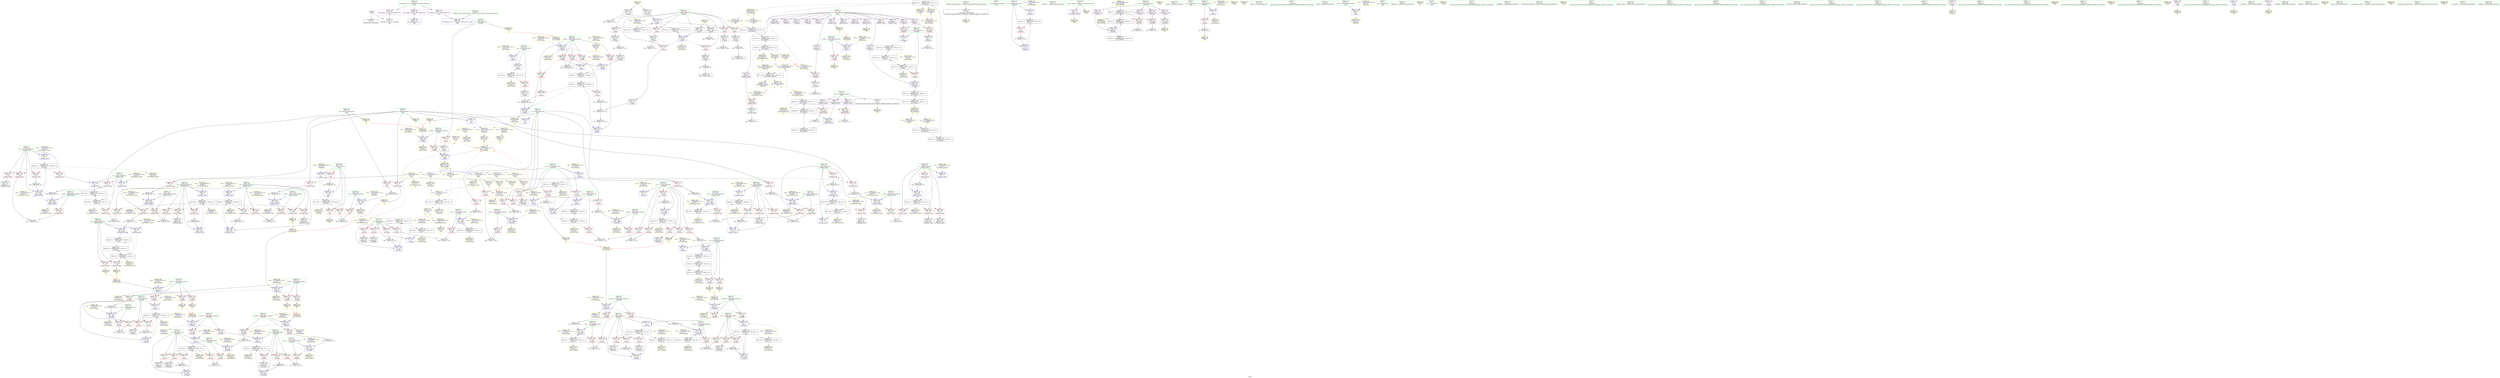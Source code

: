 digraph "SVFG" {
	label="SVFG";

	Node0x5624344ae150 [shape=record,color=grey,label="{NodeID: 0\nNullPtr}"];
	Node0x5624344ae150 -> Node0x5624344d46a0[style=solid];
	Node0x5624344ae150 -> Node0x5624344e5810[style=solid];
	Node0x562434525e20 [shape=record,color=yellow,style=double,label="{NodeID: 692\nCSMU(34V_1)\npts\{14 \}\nCS[]|{<s0>7}}"];
	Node0x562434525e20:s0 -> Node0x56243451efe0[style=dashed,color=red];
	Node0x56243451f740 [shape=record,color=yellow,style=double,label="{NodeID: 609\n76V_1 = ENCHI(MR_76V_0)\npts\{376 \}\nFun[_Z9main_workv]}"];
	Node0x56243451f740 -> Node0x562434515150[style=dashed];
	Node0x562434509cf0 [shape=record,color=black,label="{NodeID: 526\nMR_32V_2 = PHI(MR_32V_6, MR_32V_1, )\npts\{160000 \}\n}"];
	Node0x562434509cf0 -> Node0x562434512920[style=dashed];
	Node0x562434509cf0 -> Node0x562434522d40[style=dashed];
	Node0x562434509cf0 -> Node0x562434525a00[style=dashed];
	Node0x562434509cf0 -> Node0x562434525b60[style=dashed];
	Node0x5624344f03c0 [shape=record,color=grey,label="{NodeID: 443\n431 = Binary(430, 59, )\n}"];
	Node0x5624344f03c0 -> Node0x5624344e7e70[style=solid];
	Node0x5624344e8830 [shape=record,color=blue,label="{NodeID: 360\n383\<--515\nlas\<--add50\n_Z9main_workv\n}"];
	Node0x5624344e8830 -> Node0x562434516f50[style=dashed];
	Node0x5624344e4400 [shape=record,color=red,label="{NodeID: 277\n567\<--564\n\<--s.addr\n_Z2gsPc\n}"];
	Node0x5624344e4400 -> Node0x5624344df690[style=solid];
	Node0x5624344d8110 [shape=record,color=red,label="{NodeID: 194\n151\<--101\n\<--j\n_Z4tianiiii\n}"];
	Node0x5624344d8110 -> Node0x5624344d4db0[style=solid];
	Node0x5624344d5360 [shape=record,color=black,label="{NodeID: 111\n277\<--276\nidxprom9\<--\n_Z4workii\n}"];
	Node0x5624344d3540 [shape=record,color=green,label="{NodeID: 28\n38\<--44\n_ZNSt8ios_base4InitD1Ev\<--_ZNSt8ios_base4InitD1Ev_field_insensitive\n}"];
	Node0x5624344d3540 -> Node0x5624344d4970[style=solid];
	Node0x562434522ad0 [shape=record,color=yellow,style=double,label="{NodeID: 637\nRETMU(54V_3)\npts\{232 \}\nFun[_Z4workii]}"];
	Node0x562434519250 [shape=record,color=black,label="{NodeID: 554\nMR_32V_4 = PHI(MR_32V_5, MR_32V_3, )\npts\{160000 \}\n}"];
	Node0x562434519250 -> Node0x562434512920[style=dashed];
	Node0x5624344f2dc0 [shape=record,color=grey,label="{NodeID: 471\n347 = Binary(346, 59, )\n}"];
	Node0x5624344f2dc0 -> Node0x5624344e77f0[style=solid];
	Node0x5624344de240 [shape=record,color=yellow,style=double,label="{NodeID: 388\nAPARM(37)\nCS[]}"];
	Node0x5624344e5b80 [shape=record,color=blue,label="{NodeID: 305\n87\<--83\nxl.addr\<--xl\n_Z4tianiiii\n}"];
	Node0x5624344e5b80 -> Node0x5624344dd360[style=dashed];
	Node0x5624344e5b80 -> Node0x5624344dd430[style=dashed];
	Node0x5624344e5b80 -> Node0x5624345233f0[style=dashed];
	Node0x5624344d97d0 [shape=record,color=red,label="{NodeID: 222\n332\<--225\n\<--la\n_Z4workii\n}"];
	Node0x5624344d97d0 -> Node0x5624344f57c0[style=solid];
	Node0x5624344db350 [shape=record,color=purple,label="{NodeID: 139\n150\<--15\narrayidx10\<--s\n_Z4tianiiii\n}"];
	Node0x5624344d5d40 [shape=record,color=green,label="{NodeID: 56\n225\<--226\nla\<--la_field_insensitive\n_Z4workii\n}"];
	Node0x5624344d5d40 -> Node0x5624344d97d0[style=solid];
	Node0x5624344d5d40 -> Node0x5624344e7170[style=solid];
	Node0x5624344d5d40 -> Node0x5624344e73e0[style=solid];
	Node0x562434524470 [shape=record,color=yellow,style=double,label="{NodeID: 665\nRETMU(34V_3)\npts\{14 \}\nFun[_Z9main_workv]|{<s0>18}}"];
	Node0x562434524470:s0 -> Node0x562434527970[style=dashed,color=blue];
	Node0x56243451de80 [shape=record,color=yellow,style=double,label="{NodeID: 582\n122V_1 = ENCHI(MR_122V_0)\npts\{614 \}\nFun[_Z2gnRx]}"];
	Node0x56243451de80 -> Node0x56243450c710[style=dashed];
	Node0x5624344f57c0 [shape=record,color=grey,label="{NodeID: 499\n333 = cmp(331, 332, )\n}"];
	Node0x5624344df900 [shape=record,color=yellow,style=double,label="{NodeID: 416\nAPARM(597)\nCS[]}"];
	Node0x5624344e7240 [shape=record,color=blue,label="{NodeID: 333\n227\<--59\ni14\<--\n_Z4workii\n}"];
	Node0x5624344e7240 -> Node0x562434511520[style=dashed];
	Node0x5624344e2e10 [shape=record,color=red,label="{NodeID: 250\n441\<--373\n\<--j\n_Z9main_workv\n}"];
	Node0x5624344e2e10 -> Node0x5624344da0a0[style=solid];
	Node0x5624344dca70 [shape=record,color=red,label="{NodeID: 167\n465\<--10\n\<--n\n_Z9main_workv\n}"];
	Node0x5624344dca70 -> Node0x5624344f15c0[style=solid];
	Node0x5624344d7520 [shape=record,color=green,label="{NodeID: 84\n564\<--565\ns.addr\<--s.addr_field_insensitive\n_Z2gsPc\n}"];
	Node0x5624344d7520 -> Node0x5624344e4400[style=solid];
	Node0x5624344d7520 -> Node0x5624344e8de0[style=solid];
	Node0x5624344b6ee0 [shape=record,color=green,label="{NodeID: 1\n7\<--1\n__dso_handle\<--dummyObj\nGlob }"];
	Node0x562434525f00 [shape=record,color=yellow,style=double,label="{NodeID: 693\nCSMU(63V_2)\npts\{12 \}\nCS[]|{<s0>8}}"];
	Node0x562434525f00:s0 -> Node0x56243451efe0[style=dashed,color=red];
	Node0x56243451f820 [shape=record,color=yellow,style=double,label="{NodeID: 610\n78V_1 = ENCHI(MR_78V_0)\npts\{378 \}\nFun[_Z9main_workv]}"];
	Node0x56243451f820 -> Node0x5624344e81b0[style=dashed];
	Node0x562434510b50 [shape=record,color=black,label="{NodeID: 527\nMR_4V_3 = PHI(MR_4V_2, MR_4V_4, )\npts\{72 \}\n}"];
	Node0x562434510b50 -> Node0x5624344dd290[style=dashed];
	Node0x562434510b50 -> Node0x5624344e5ab0[style=dashed];
	Node0x5624344f0540 [shape=record,color=grey,label="{NodeID: 444\n678 = Binary(677, 679, )\n}"];
	Node0x5624344f0540 -> Node0x5624344e97a0[style=solid];
	Node0x5624344e8900 [shape=record,color=blue,label="{NodeID: 361\n385\<--521\ni38\<--inc54\n_Z9main_workv\n}"];
	Node0x5624344e8900 -> Node0x56243450e510[style=dashed];
	Node0x5624344e44d0 [shape=record,color=red,label="{NodeID: 278\n589\<--580\n\<--tes\nmain\n}"];
	Node0x5624344e44d0 -> Node0x5624344f2ac0[style=solid];
	Node0x5624344d81e0 [shape=record,color=red,label="{NodeID: 195\n158\<--101\n\<--j\n_Z4tianiiii\n}"];
	Node0x5624344d81e0 -> Node0x5624344eff40[style=solid];
	Node0x5624344d5430 [shape=record,color=black,label="{NodeID: 112\n302\<--301\nidxprom20\<--\n_Z4workii\n}"];
	Node0x5624344d3640 [shape=record,color=green,label="{NodeID: 29\n51\<--52\n_Z5getrev\<--_Z5getrev_field_insensitive\n}"];
	Node0x562434522b80 [shape=record,color=yellow,style=double,label="{NodeID: 638\nRETMU(56V_3)\npts\{234 \}\nFun[_Z4workii]}"];
	Node0x562434519750 [shape=record,color=black,label="{NodeID: 555\nMR_28V_4 = PHI(MR_28V_5, MR_28V_3, )\npts\{110 \}\n}"];
	Node0x562434519750 -> Node0x5624344d86c0[style=dashed];
	Node0x562434519750 -> Node0x5624344d8790[style=dashed];
	Node0x562434519750 -> Node0x5624344d8860[style=dashed];
	Node0x562434519750 -> Node0x5624344e6880[style=dashed];
	Node0x562434519750 -> Node0x56243451b550[style=dashed];
	Node0x5624344f2f40 [shape=record,color=grey,label="{NodeID: 472\n120 = Binary(119, 59, )\n}"];
	Node0x5624344f2f40 -> Node0x5624344e5f90[style=solid];
	Node0x5624344de310 [shape=record,color=yellow,style=double,label="{NodeID: 389\nAPARM(35)\nCS[]}"];
	Node0x5624344e5c50 [shape=record,color=blue,label="{NodeID: 306\n89\<--84\nxr.addr\<--xr\n_Z4tianiiii\n}"];
	Node0x5624344e5c50 -> Node0x5624344dd500[style=dashed];
	Node0x5624344e5c50 -> Node0x5624344dd5d0[style=dashed];
	Node0x5624344e5c50 -> Node0x562434523500[style=dashed];
	Node0x5624344d98a0 [shape=record,color=red,label="{NodeID: 223\n297\<--227\n\<--i14\n_Z4workii\n}"];
	Node0x5624344d98a0 -> Node0x5624344f5040[style=solid];
	Node0x5624344db420 [shape=record,color=purple,label="{NodeID: 140\n153\<--15\narrayidx12\<--s\n_Z4tianiiii\n}"];
	Node0x5624344db420 -> Node0x5624344d8ad0[style=solid];
	Node0x5624344d5e10 [shape=record,color=green,label="{NodeID: 57\n227\<--228\ni14\<--i14_field_insensitive\n_Z4workii\n}"];
	Node0x5624344d5e10 -> Node0x5624344d98a0[style=solid];
	Node0x5624344d5e10 -> Node0x5624344d9970[style=solid];
	Node0x5624344d5e10 -> Node0x5624344d9a40[style=solid];
	Node0x5624344d5e10 -> Node0x5624344d9b10[style=solid];
	Node0x5624344d5e10 -> Node0x5624344e7240[style=solid];
	Node0x5624344d5e10 -> Node0x5624344e74b0[style=solid];
	Node0x562434524550 [shape=record,color=yellow,style=double,label="{NodeID: 666\nRETMU(66V_3)\npts\{366 \}\nFun[_Z9main_workv]}"];
	Node0x56243451df60 [shape=record,color=yellow,style=double,label="{NodeID: 583\n103V_1 = ENCHI(MR_103V_0)\npts\{565 \}\nFun[_Z2gsPc]}"];
	Node0x56243451df60 -> Node0x5624344e8de0[style=dashed];
	Node0x5624344f5940 [shape=record,color=grey,label="{NodeID: 500\n329 = cmp(328, 11, )\n}"];
	Node0x5624344df9d0 [shape=record,color=yellow,style=double,label="{NodeID: 417\nARet(61)\nCS[]}"];
	Node0x5624344e7310 [shape=record,color=blue,label="{NodeID: 334\n229\<--294\n_ed15\<--add16\n_Z4workii\n}"];
	Node0x5624344e7310 -> Node0x5624344d9be0[style=dashed];
	Node0x5624344e7310 -> Node0x562434522a20[style=dashed];
	Node0x5624344e2ee0 [shape=record,color=red,label="{NodeID: 251\n454\<--373\n\<--j\n_Z9main_workv\n}"];
	Node0x5624344e2ee0 -> Node0x5624344f00c0[style=solid];
	Node0x5624344dcb40 [shape=record,color=red,label="{NodeID: 168\n489\<--10\n\<--n\n_Z9main_workv\n}"];
	Node0x5624344dcb40 -> Node0x5624344f12c0[style=solid];
	Node0x5624344d75f0 [shape=record,color=green,label="{NodeID: 85\n570\<--571\nscanf\<--scanf_field_insensitive\n}"];
	Node0x5624344aca00 [shape=record,color=green,label="{NodeID: 2\n8\<--1\n.str\<--dummyObj\nGlob }"];
	Node0x562434526060 [shape=record,color=yellow,style=double,label="{NodeID: 694\nCSMU(34V_2)\npts\{14 \}\nCS[]|{<s0>8}}"];
	Node0x562434526060:s0 -> Node0x56243451efe0[style=dashed,color=red];
	Node0x56243451f900 [shape=record,color=yellow,style=double,label="{NodeID: 611\n80V_1 = ENCHI(MR_80V_0)\npts\{380 \}\nFun[_Z9main_workv]}"];
	Node0x56243451f900 -> Node0x5624344e8280[style=dashed];
	Node0x562434511020 [shape=record,color=black,label="{NodeID: 528\nMR_48V_3 = PHI(MR_48V_5, MR_48V_2, )\npts\{226 \}\n}"];
	Node0x562434511020 -> Node0x5624344d97d0[style=dashed];
	Node0x562434511020 -> Node0x5624344e73e0[style=dashed];
	Node0x562434511020 -> Node0x562434514250[style=dashed];
	Node0x562434511020 -> Node0x56243450fcf0[style=dashed];
	Node0x5624344f06c0 [shape=record,color=grey,label="{NodeID: 445\n250 = Binary(249, 59, )\n}"];
	Node0x5624344f06c0 -> Node0x5624344e6c90[style=solid];
	Node0x5624344e89d0 [shape=record,color=blue,label="{NodeID: 362\n389\<--59\ni56\<--\n_Z9main_workv\n}"];
	Node0x5624344e89d0 -> Node0x56243451a150[style=dashed];
	Node0x5624344e45a0 [shape=record,color=red,label="{NodeID: 279\n593\<--582\n\<--_\nmain\n}"];
	Node0x5624344e45a0 -> Node0x5624344f5dc0[style=solid];
	Node0x5624344d82b0 [shape=record,color=red,label="{NodeID: 196\n134\<--103\n\<--_ed1\n_Z4tianiiii\n}"];
	Node0x5624344d82b0 -> Node0x5624344f3b40[style=solid];
	Node0x5624344d5500 [shape=record,color=black,label="{NodeID: 113\n326\<--325\nidxprom33\<--\n_Z4workii\n}"];
	Node0x5624344d3740 [shape=record,color=green,label="{NodeID: 30\n54\<--55\nx\<--x_field_insensitive\n_Z5getrev\n}"];
	Node0x5624344d3740 -> Node0x5624344dd1c0[style=solid];
	Node0x5624344d3740 -> Node0x5624344e5910[style=solid];
	Node0x562434522c60 [shape=record,color=yellow,style=double,label="{NodeID: 639\nRETMU(58V_2)\npts\{236 \}\nFun[_Z4workii]}"];
	Node0x562434519c50 [shape=record,color=black,label="{NodeID: 556\nMR_32V_3 = PHI(MR_32V_4, MR_32V_2, )\npts\{160000 \}\n}"];
	Node0x562434519c50 -> Node0x5624344e67b0[style=dashed];
	Node0x562434519c50 -> Node0x56243451bf50[style=dashed];
	Node0x5624344f30c0 [shape=record,color=grey,label="{NodeID: 473\n399 = Binary(398, 59, )\n}"];
	Node0x5624344f30c0 -> Node0x5624344e7a60[style=solid];
	Node0x5624344de3e0 [shape=record,color=yellow,style=double,label="{NodeID: 390\nAPARM(7)\nCS[]}"];
	Node0x5624344e5d20 [shape=record,color=blue,label="{NodeID: 307\n91\<--85\nyl.addr\<--yl\n_Z4tianiiii\n}"];
	Node0x5624344e5d20 -> Node0x5624344dd6a0[style=dashed];
	Node0x5624344e5d20 -> Node0x5624344dd770[style=dashed];
	Node0x5624344e5d20 -> Node0x5624345235e0[style=dashed];
	Node0x5624344d9970 [shape=record,color=red,label="{NodeID: 224\n301\<--227\n\<--i14\n_Z4workii\n}"];
	Node0x5624344d9970 -> Node0x5624344d5430[style=solid];
	Node0x5624344db4f0 [shape=record,color=purple,label="{NodeID: 141\n190\<--15\narrayidx29\<--s\n_Z4tianiiii\n}"];
	Node0x5624344d5ee0 [shape=record,color=green,label="{NodeID: 58\n229\<--230\n_ed15\<--_ed15_field_insensitive\n_Z4workii\n}"];
	Node0x5624344d5ee0 -> Node0x5624344d9be0[style=solid];
	Node0x5624344d5ee0 -> Node0x5624344e7310[style=solid];
	Node0x562434524630 [shape=record,color=yellow,style=double,label="{NodeID: 667\nRETMU(68V_2)\npts\{368 \}\nFun[_Z9main_workv]}"];
	Node0x56243451e070 [shape=record,color=yellow,style=double,label="{NodeID: 584\n4V_1 = ENCHI(MR_4V_0)\npts\{72 \}\nFun[_Z6gettlev]}"];
	Node0x56243451e070 -> Node0x5624344e59e0[style=dashed];
	Node0x5624344f5ac0 [shape=record,color=grey,label="{NodeID: 501\n323 = cmp(321, 322, )\n}"];
	Node0x5624344dfa60 [shape=record,color=yellow,style=double,label="{NodeID: 418\nARet(36)\nCS[]}"];
	Node0x5624344e73e0 [shape=record,color=blue,label="{NodeID: 335\n225\<--307\nla\<--\n_Z4workii\n}"];
	Node0x5624344e73e0 -> Node0x562434514250[style=dashed];
	Node0x5624344e2fb0 [shape=record,color=red,label="{NodeID: 252\n435\<--375\n\<--_ed7\n_Z9main_workv\n}"];
	Node0x5624344e2fb0 -> Node0x5624344f4140[style=solid];
	Node0x5624344dcc10 [shape=record,color=red,label="{NodeID: 169\n508\<--10\n\<--n\n_Z9main_workv\n}"];
	Node0x5624344dcc10 -> Node0x5624344df1b0[style=solid];
	Node0x5624344d76f0 [shape=record,color=green,label="{NodeID: 86\n575\<--576\nmain\<--main_field_insensitive\n}"];
	Node0x5624344aca90 [shape=record,color=green,label="{NodeID: 3\n11\<--1\n\<--dummyObj\nCan only get source location for instruction, argument, global var or function.}"];
	Node0x562434526140 [shape=record,color=yellow,style=double,label="{NodeID: 695\nCSMU(34V_3)\npts\{14 \}\nCS[]|{<s0>11}}"];
	Node0x562434526140:s0 -> Node0x56243451c450[style=dashed,color=red];
	Node0x56243451f9e0 [shape=record,color=yellow,style=double,label="{NodeID: 612\n82V_1 = ENCHI(MR_82V_0)\npts\{382 \}\nFun[_Z9main_workv]}"];
	Node0x56243451f9e0 -> Node0x5624344e8350[style=dashed];
	Node0x562434511520 [shape=record,color=black,label="{NodeID: 529\nMR_50V_3 = PHI(MR_50V_4, MR_50V_2, )\npts\{228 \}\n}"];
	Node0x562434511520 -> Node0x5624344d98a0[style=dashed];
	Node0x562434511520 -> Node0x5624344d9970[style=dashed];
	Node0x562434511520 -> Node0x5624344d9a40[style=dashed];
	Node0x562434511520 -> Node0x5624344d9b10[style=dashed];
	Node0x562434511520 -> Node0x5624344e74b0[style=dashed];
	Node0x562434511520 -> Node0x56243450fdd0[style=dashed];
	Node0x5624344f0840 [shape=record,color=grey,label="{NodeID: 446\n673 = Binary(672, 674, )\n}"];
	Node0x5624344f0840 -> Node0x5624344f09c0[style=solid];
	Node0x5624344e8aa0 [shape=record,color=blue,label="{NodeID: 363\n391\<--526\n_ed57\<--add58\n_Z9main_workv\n}"];
	Node0x5624344e8aa0 -> Node0x5624344e3f20[style=dashed];
	Node0x5624344e8aa0 -> Node0x5624345250b0[style=dashed];
	Node0x5624344e4670 [shape=record,color=red,label="{NodeID: 280\n597\<--582\n\<--_\nmain\n}"];
	Node0x5624344e4670 -> Node0x5624344df900[style=solid];
	Node0x5624344d8380 [shape=record,color=red,label="{NodeID: 197\n173\<--105\n\<--i16\n_Z4tianiiii\n}"];
	Node0x5624344d8380 -> Node0x5624344f4ec0[style=solid];
	Node0x5624344d55d0 [shape=record,color=black,label="{NodeID: 114\n407\<--406\nidxprom\<--\n_Z9main_workv\n}"];
	Node0x5624344d3810 [shape=record,color=green,label="{NodeID: 31\n62\<--63\nprintf\<--printf_field_insensitive\n}"];
	Node0x562434522d40 [shape=record,color=yellow,style=double,label="{NodeID: 640\nRETMU(32V_2)\npts\{160000 \}\nFun[_Z4workii]|{<s0>11|<s1>12}}"];
	Node0x562434522d40:s0 -> Node0x562434527310[style=dashed,color=blue];
	Node0x562434522d40:s1 -> Node0x562434527470[style=dashed,color=blue];
	Node0x56243451a150 [shape=record,color=black,label="{NodeID: 557\nMR_90V_3 = PHI(MR_90V_4, MR_90V_2, )\npts\{390 \}\n}"];
	Node0x56243451a150 -> Node0x5624344e3cb0[style=dashed];
	Node0x56243451a150 -> Node0x5624344e3d80[style=dashed];
	Node0x56243451a150 -> Node0x5624344e3e50[style=dashed];
	Node0x56243451a150 -> Node0x5624344e8b70[style=dashed];
	Node0x56243451a150 -> Node0x562434524fd0[style=dashed];
	Node0x5624344f3240 [shape=record,color=grey,label="{NodeID: 474\n76 = Binary(75, 59, )\n}"];
	Node0x5624344f3240 -> Node0x5624344e5ab0[style=solid];
	Node0x5624344de4b0 [shape=record,color=yellow,style=double,label="{NodeID: 391\nAPARM(335)\nCS[]|{<s0>5}}"];
	Node0x5624344de4b0:s0 -> Node0x5624344edf10[style=solid,color=red];
	Node0x5624344e5df0 [shape=record,color=blue,label="{NodeID: 308\n93\<--86\nyr.addr\<--yr\n_Z4tianiiii\n}"];
	Node0x5624344e5df0 -> Node0x5624344dd840[style=dashed];
	Node0x5624344e5df0 -> Node0x5624344dd910[style=dashed];
	Node0x5624344e5df0 -> Node0x5624345236c0[style=dashed];
	Node0x5624344d9a40 [shape=record,color=red,label="{NodeID: 225\n307\<--227\n\<--i14\n_Z4workii\n}"];
	Node0x5624344d9a40 -> Node0x5624344e73e0[style=solid];
	Node0x5624344db5c0 [shape=record,color=purple,label="{NodeID: 142\n193\<--15\narrayidx31\<--s\n_Z4tianiiii\n}"];
	Node0x5624344db5c0 -> Node0x5624344e67b0[style=solid];
	Node0x5624344d5fb0 [shape=record,color=green,label="{NodeID: 59\n231\<--232\nlas\<--las_field_insensitive\n_Z4workii\n}"];
	Node0x5624344d5fb0 -> Node0x5624344d9cb0[style=solid];
	Node0x5624344d5fb0 -> Node0x5624344d9d80[style=solid];
	Node0x5624344d5fb0 -> Node0x5624344e7580[style=solid];
	Node0x5624344d5fb0 -> Node0x5624344e77f0[style=solid];
	Node0x562434524710 [shape=record,color=yellow,style=double,label="{NodeID: 668\nRETMU(70V_3)\npts\{370 \}\nFun[_Z9main_workv]}"];
	Node0x56243451e180 [shape=record,color=yellow,style=double,label="{NodeID: 585\n6V_1 = ENCHI(MR_6V_0)\npts\{88 \}\nFun[_Z4tianiiii]}"];
	Node0x56243451e180 -> Node0x5624344e5b80[style=dashed];
	Node0x5624344f5c40 [shape=record,color=grey,label="{NodeID: 502\n145 = cmp(144, 146, )\n}"];
	Node0x5624344dfaf0 [shape=record,color=yellow,style=double,label="{NodeID: 419\nARet(659)\nCS[]}"];
	Node0x5624344dfaf0 -> Node0x5624344dac00[style=solid];
	Node0x5624344dfaf0 -> Node0x5624344dacd0[style=solid];
	Node0x5624344e74b0 [shape=record,color=blue,label="{NodeID: 336\n227\<--312\ni14\<--inc25\n_Z4workii\n}"];
	Node0x5624344e74b0 -> Node0x562434511520[style=dashed];
	Node0x5624344e3080 [shape=record,color=red,label="{NodeID: 253\n504\<--377\n\<--la\n_Z9main_workv\n}"];
	Node0x5624344e3080 -> Node0x5624344f4740[style=solid];
	Node0x5624344dcce0 [shape=record,color=red,label="{NodeID: 170\n525\<--10\n\<--n\n_Z9main_workv\n}"];
	Node0x5624344dcce0 -> Node0x5624344f27c0[style=solid];
	Node0x5624344d77f0 [shape=record,color=green,label="{NodeID: 87\n578\<--579\nretval\<--retval_field_insensitive\nmain\n}"];
	Node0x5624344d77f0 -> Node0x5624344e8eb0[style=solid];
	Node0x5624344d1d00 [shape=record,color=green,label="{NodeID: 4\n20\<--1\n.str.1\<--dummyObj\nGlob }"];
	Node0x5624345262a0 [shape=record,color=yellow,style=double,label="{NodeID: 696\nCSMU(32V_2)\npts\{160000 \}\nCS[]|{<s0>11}}"];
	Node0x5624345262a0:s0 -> Node0x56243451d9f0[style=dashed,color=red];
	Node0x56243451fac0 [shape=record,color=yellow,style=double,label="{NodeID: 613\n84V_1 = ENCHI(MR_84V_0)\npts\{384 \}\nFun[_Z9main_workv]}"];
	Node0x56243451fac0 -> Node0x5624344e85c0[style=dashed];
	Node0x562434511a20 [shape=record,color=black,label="{NodeID: 530\nMR_78V_3 = PHI(MR_78V_5, MR_78V_2, )\npts\{378 \}\n}"];
	Node0x562434511a20 -> Node0x5624344e3080[style=dashed];
	Node0x562434511a20 -> Node0x5624344e8420[style=dashed];
	Node0x562434511a20 -> Node0x562434512e20[style=dashed];
	Node0x562434511a20 -> Node0x562434524a90[style=dashed];
	Node0x5624344f09c0 [shape=record,color=grey,label="{NodeID: 447\n677 = Binary(673, 676, )\n}"];
	Node0x5624344f09c0 -> Node0x5624344f0540[style=solid];
	Node0x5624344e8b70 [shape=record,color=blue,label="{NodeID: 364\n389\<--543\ni56\<--inc67\n_Z9main_workv\n}"];
	Node0x5624344e8b70 -> Node0x56243451a150[style=dashed];
	Node0x5624344e4740 [shape=record,color=red,label="{NodeID: 281\n602\<--582\n\<--_\nmain\n}"];
	Node0x5624344e4740 -> Node0x5624344f24c0[style=solid];
	Node0x5624344d8450 [shape=record,color=red,label="{NodeID: 198\n188\<--105\n\<--i16\n_Z4tianiiii\n}"];
	Node0x5624344d8450 -> Node0x5624344d4e80[style=solid];
	Node0x5624344d9fd0 [shape=record,color=black,label="{NodeID: 115\n439\<--438\nidxprom12\<--\n_Z9main_workv\n}"];
	Node0x5624344d3910 [shape=record,color=green,label="{NodeID: 32\n68\<--69\n_Z6gettlev\<--_Z6gettlev_field_insensitive\n}"];
	Node0x562434522e50 [shape=record,color=yellow,style=double,label="{NodeID: 641\nRETMU(61V_2)\npts\{2160000 \}\nFun[_Z4workii]}"];
	Node0x56243451a650 [shape=record,color=black,label="{NodeID: 558\nMR_84V_6 = PHI(MR_84V_4, MR_84V_3, )\npts\{384 \}\n}"];
	Node0x56243451a650 -> Node0x56243450e010[style=dashed];
	Node0x5624344f33c0 [shape=record,color=grey,label="{NodeID: 475\n58 = Binary(59, 57, )\n}"];
	Node0x5624344f33c0 -> Node0x5624344e9a10[style=solid];
	Node0x5624344de580 [shape=record,color=yellow,style=double,label="{NodeID: 392\nAPARM(336)\nCS[]|{<s0>5}}"];
	Node0x5624344de580:s0 -> Node0x5624344ee030[style=solid,color=red];
	Node0x5624344e5ec0 [shape=record,color=blue,label="{NodeID: 309\n97\<--117\ni\<--\n_Z4tianiiii\n}"];
	Node0x5624344e5ec0 -> Node0x562434517e50[style=dashed];
	Node0x5624344d9b10 [shape=record,color=red,label="{NodeID: 226\n311\<--227\n\<--i14\n_Z4workii\n}"];
	Node0x5624344d9b10 -> Node0x5624344f1140[style=solid];
	Node0x5624344db690 [shape=record,color=purple,label="{NodeID: 143\n268\<--15\narrayidx\<--s\n_Z4workii\n}"];
	Node0x5624344d6080 [shape=record,color=green,label="{NodeID: 60\n233\<--234\ni27\<--i27_field_insensitive\n_Z4workii\n}"];
	Node0x5624344d6080 -> Node0x5624344d9e50[style=solid];
	Node0x5624344d6080 -> Node0x5624344e1ee0[style=solid];
	Node0x5624344d6080 -> Node0x5624344e1f70[style=solid];
	Node0x5624344d6080 -> Node0x5624344e2040[style=solid];
	Node0x5624344d6080 -> Node0x5624344e2110[style=solid];
	Node0x5624344d6080 -> Node0x5624344e21e0[style=solid];
	Node0x5624344d6080 -> Node0x5624344e7650[style=solid];
	Node0x5624344d6080 -> Node0x5624344e78c0[style=solid];
	Node0x5624345247f0 [shape=record,color=yellow,style=double,label="{NodeID: 669\nRETMU(72V_2)\npts\{372 \}\nFun[_Z9main_workv]}"];
	Node0x56243451e290 [shape=record,color=yellow,style=double,label="{NodeID: 586\n8V_1 = ENCHI(MR_8V_0)\npts\{90 \}\nFun[_Z4tianiiii]}"];
	Node0x56243451e290 -> Node0x5624344e5c50[style=dashed];
	Node0x5624344f5dc0 [shape=record,color=grey,label="{NodeID: 503\n595 = cmp(593, 594, )\n}"];
	Node0x5624344dfb80 [shape=record,color=yellow,style=double,label="{NodeID: 420\nARet(538)\nCS[]}"];
	Node0x5624344e7580 [shape=record,color=blue,label="{NodeID: 337\n231\<--59\nlas\<--\n_Z4workii\n}"];
	Node0x5624344e7580 -> Node0x562434509b10[style=dashed];
	Node0x5624344e3150 [shape=record,color=red,label="{NodeID: 254\n469\<--379\n\<--i25\n_Z9main_workv\n}"];
	Node0x5624344e3150 -> Node0x5624344f48c0[style=solid];
	Node0x5624344dcdb0 [shape=record,color=red,label="{NodeID: 171\n258\<--13\n\<--m\n_Z4workii\n}"];
	Node0x5624344dcdb0 -> Node0x5624344f0b40[style=solid];
	Node0x5624344d78c0 [shape=record,color=green,label="{NodeID: 88\n580\<--581\ntes\<--tes_field_insensitive\nmain\n}"];
	Node0x5624344d78c0 -> Node0x5624344e44d0[style=solid];
	Node0x5624344d78c0 -> Node0x5624344df760[style=solid];
	Node0x5624344d1d90 [shape=record,color=green,label="{NodeID: 5\n22\<--1\n.str.2\<--dummyObj\nGlob }"];
	Node0x562434526380 [shape=record,color=yellow,style=double,label="{NodeID: 697\nCSMU(34V_3)\npts\{14 \}\nCS[]|{<s0>12}}"];
	Node0x562434526380:s0 -> Node0x56243451c450[style=dashed,color=red];
	Node0x56243451fba0 [shape=record,color=yellow,style=double,label="{NodeID: 614\n86V_1 = ENCHI(MR_86V_0)\npts\{386 \}\nFun[_Z9main_workv]}"];
	Node0x56243451fba0 -> Node0x5624344e8690[style=dashed];
	Node0x562434511f20 [shape=record,color=black,label="{NodeID: 531\nMR_80V_3 = PHI(MR_80V_4, MR_80V_2, )\npts\{380 \}\n}"];
	Node0x562434511f20 -> Node0x5624344e3150[style=dashed];
	Node0x562434511f20 -> Node0x5624344e3220[style=dashed];
	Node0x562434511f20 -> Node0x5624344e32f0[style=dashed];
	Node0x562434511f20 -> Node0x5624344e33c0[style=dashed];
	Node0x562434511f20 -> Node0x5624344e84f0[style=dashed];
	Node0x562434511f20 -> Node0x562434524b70[style=dashed];
	Node0x5624344f0b40 [shape=record,color=grey,label="{NodeID: 448\n259 = Binary(258, 59, )\n}"];
	Node0x5624344f0b40 -> Node0x5624344e6e30[style=solid];
	Node0x5624344e8c40 [shape=record,color=blue,label="{NodeID: 365\n549\<--548\nx.addr\<--x\n_Z2gnRi\n}"];
	Node0x5624344e8c40 -> Node0x5624344e4260[style=dashed];
	Node0x5624344e8c40 -> Node0x562434524170[style=dashed];
	Node0x5624344e4810 [shape=record,color=red,label="{NodeID: 282\n594\<--584\n\<--_ed\nmain\n}"];
	Node0x5624344e4810 -> Node0x5624344f5dc0[style=solid];
	Node0x5624344d8520 [shape=record,color=red,label="{NodeID: 199\n201\<--105\n\<--i16\n_Z4tianiiii\n}"];
	Node0x5624344d8520 -> Node0x5624344f1bc0[style=solid];
	Node0x5624344da0a0 [shape=record,color=black,label="{NodeID: 116\n442\<--441\nidxprom14\<--\n_Z9main_workv\n}"];
	Node0x5624344d3a10 [shape=record,color=green,label="{NodeID: 33\n71\<--72\nres\<--res_field_insensitive\n_Z6gettlev\n}"];
	Node0x5624344d3a10 -> Node0x5624344dd290[style=solid];
	Node0x5624344d3a10 -> Node0x5624344e59e0[style=solid];
	Node0x5624344d3a10 -> Node0x5624344e5ab0[style=solid];
	Node0x562434522f30 [shape=record,color=yellow,style=double,label="{NodeID: 642\nRETMU(99V_6)\npts\{552 \}\nFun[_Z2gnRx]|{<s0>14}}"];
	Node0x562434522f30:s0 -> Node0x5624345275d0[style=dashed,color=blue];
	Node0x56243451ab50 [shape=record,color=black,label="{NodeID: 559\nMR_32V_6 = PHI(MR_32V_4, MR_32V_2, )\npts\{160000 \}\n}"];
	Node0x56243451ab50 -> Node0x56243450ea10[style=dashed];
	Node0x5624344f3540 [shape=record,color=grey,label="{NodeID: 476\n531 = cmp(529, 530, )\n}"];
	Node0x5624344de650 [shape=record,color=yellow,style=double,label="{NodeID: 393\nAPARM(337)\nCS[]|{<s0>5}}"];
	Node0x5624344de650:s0 -> Node0x5624344ee150[style=solid,color=red];
	Node0x5624344e5f90 [shape=record,color=blue,label="{NodeID: 310\n99\<--120\n_ed\<--add\n_Z4tianiiii\n}"];
	Node0x5624344e5f90 -> Node0x5624344dddf0[style=dashed];
	Node0x5624344e5f90 -> Node0x562434523960[style=dashed];
	Node0x5624344d9be0 [shape=record,color=red,label="{NodeID: 227\n298\<--229\n\<--_ed15\n_Z4workii\n}"];
	Node0x5624344d9be0 -> Node0x5624344f5040[style=solid];
	Node0x5624344db760 [shape=record,color=purple,label="{NodeID: 144\n271\<--15\narrayidx7\<--s\n_Z4workii\n}"];
	Node0x5624344db760 -> Node0x5624344e2380[style=solid];
	Node0x5624344d6150 [shape=record,color=green,label="{NodeID: 61\n235\<--236\n_ed28\<--_ed28_field_insensitive\n_Z4workii\n}"];
	Node0x5624344d6150 -> Node0x5624344e22b0[style=solid];
	Node0x5624344d6150 -> Node0x5624344e7720[style=solid];
	Node0x5624345248d0 [shape=record,color=yellow,style=double,label="{NodeID: 670\nRETMU(74V_2)\npts\{374 \}\nFun[_Z9main_workv]}"];
	Node0x56243451e370 [shape=record,color=yellow,style=double,label="{NodeID: 587\n10V_1 = ENCHI(MR_10V_0)\npts\{92 \}\nFun[_Z4tianiiii]}"];
	Node0x56243451e370 -> Node0x5624344e5d20[style=dashed];
	Node0x5624344f5f40 [shape=record,color=grey,label="{NodeID: 504\n125 = cmp(123, 124, )\n}"];
	Node0x5624344dfc10 [shape=record,color=yellow,style=double,label="{NodeID: 421\nARet(569)\nCS[]}"];
	Node0x5624344e7650 [shape=record,color=blue,label="{NodeID: 338\n233\<--59\ni27\<--\n_Z4workii\n}"];
	Node0x5624344e7650 -> Node0x562434509c00[style=dashed];
	Node0x5624344e3220 [shape=record,color=red,label="{NodeID: 255\n473\<--379\n\<--i25\n_Z9main_workv\n}"];
	Node0x5624344e3220 -> Node0x5624344da310[style=solid];
	Node0x5624344dce80 [shape=record,color=red,label="{NodeID: 172\n293\<--13\n\<--m\n_Z4workii\n}"];
	Node0x5624344dce80 -> Node0x5624344f1d40[style=solid];
	Node0x5624344d7990 [shape=record,color=green,label="{NodeID: 89\n582\<--583\n_\<--__field_insensitive\nmain\n}"];
	Node0x5624344d7990 -> Node0x5624344e45a0[style=solid];
	Node0x5624344d7990 -> Node0x5624344e4670[style=solid];
	Node0x5624344d7990 -> Node0x5624344e4740[style=solid];
	Node0x5624344d7990 -> Node0x5624344e8f80[style=solid];
	Node0x5624344d7990 -> Node0x5624344e9120[style=solid];
	Node0x5624344d1e20 [shape=record,color=green,label="{NodeID: 6\n25\<--1\n\<--dummyObj\nCan only get source location for instruction, argument, global var or function.}"];
	Node0x5624345264e0 [shape=record,color=yellow,style=double,label="{NodeID: 698\nCSMU(32V_2)\npts\{160000 \}\nCS[]|{<s0>12}}"];
	Node0x5624345264e0:s0 -> Node0x56243451d9f0[style=dashed,color=red];
	Node0x56243451fc80 [shape=record,color=yellow,style=double,label="{NodeID: 615\n88V_1 = ENCHI(MR_88V_0)\npts\{388 \}\nFun[_Z9main_workv]}"];
	Node0x56243451fc80 -> Node0x5624344e8760[style=dashed];
	Node0x562434512420 [shape=record,color=black,label="{NodeID: 532\nMR_54V_6 = PHI(MR_54V_4, MR_54V_3, )\npts\{232 \}\n}"];
	Node0x562434512420 -> Node0x562434509b10[style=dashed];
	Node0x5624344f0cc0 [shape=record,color=grey,label="{NodeID: 449\n484 = Binary(483, 59, )\n}"];
	Node0x5624344f0cc0 -> Node0x5624344e84f0[style=solid];
	Node0x5624344e8d10 [shape=record,color=blue,label="{NodeID: 366\n559\<--558\n\<--conv\n_Z2gnRi\n}"];
	Node0x5624344e8d10 -> Node0x562434524250[style=dashed];
	Node0x5624344e48e0 [shape=record,color=red,label="{NodeID: 283\n646\<--609\n\<--x.addr\n_Z2gnRx\n}"];
	Node0x5624344e48e0 -> Node0x5624344e9530[style=solid];
	Node0x5624344e48e0 -> Node0x5624344ee9e0[style=solid];
	Node0x5624344d85f0 [shape=record,color=red,label="{NodeID: 200\n174\<--107\n\<--_ed17\n_Z4tianiiii\n}"];
	Node0x5624344d85f0 -> Node0x5624344f4ec0[style=solid];
	Node0x5624344da170 [shape=record,color=black,label="{NodeID: 117\n445\<--444\nconv\<--\n_Z9main_workv\n}"];
	Node0x5624344da170 -> Node0x5624344f36c0[style=solid];
	Node0x5624344d3ae0 [shape=record,color=green,label="{NodeID: 34\n80\<--81\n_Z4tianiiii\<--_Z4tianiiii_field_insensitive\n}"];
	Node0x562434523040 [shape=record,color=yellow,style=double,label="{NodeID: 643\nRETMU(118V_2)\npts\{610 \}\nFun[_Z2gnRx]}"];
	Node0x56243451b050 [shape=record,color=black,label="{NodeID: 560\nMR_24V_3 = PHI(MR_24V_4, MR_24V_2, )\npts\{106 \}\n}"];
	Node0x56243451b050 -> Node0x5624344d8380[style=dashed];
	Node0x56243451b050 -> Node0x5624344d8450[style=dashed];
	Node0x56243451b050 -> Node0x5624344d8520[style=dashed];
	Node0x56243451b050 -> Node0x5624344e6950[style=dashed];
	Node0x56243451b050 -> Node0x562434523c00[style=dashed];
	Node0x5624344f36c0 [shape=record,color=grey,label="{NodeID: 477\n446 = cmp(445, 146, )\n}"];
	Node0x5624344de720 [shape=record,color=yellow,style=double,label="{NodeID: 394\nAPARM(338)\nCS[]|{<s0>5}}"];
	Node0x5624344de720:s0 -> Node0x5624344ee270[style=solid,color=red];
	Node0x5624344e6060 [shape=record,color=blue,label="{NodeID: 311\n101\<--127\nj\<--\n_Z4tianiiii\n}"];
	Node0x5624344e6060 -> Node0x56243450a410[style=dashed];
	Node0x5624344d9cb0 [shape=record,color=red,label="{NodeID: 228\n337\<--231\n\<--las\n_Z4workii\n}"];
	Node0x5624344d9cb0 -> Node0x5624344de650[style=solid];
	Node0x5624344db830 [shape=record,color=purple,label="{NodeID: 145\n408\<--15\narrayidx\<--s\n_Z9main_workv\n}"];
	Node0x5624344d6220 [shape=record,color=green,label="{NodeID: 62\n245\<--246\nllvm.memset.p0i8.i64\<--llvm.memset.p0i8.i64_field_insensitive\n}"];
	Node0x5624345249b0 [shape=record,color=yellow,style=double,label="{NodeID: 671\nRETMU(76V_2)\npts\{376 \}\nFun[_Z9main_workv]}"];
	Node0x56243451e450 [shape=record,color=yellow,style=double,label="{NodeID: 588\n12V_1 = ENCHI(MR_12V_0)\npts\{94 \}\nFun[_Z4tianiiii]}"];
	Node0x56243451e450 -> Node0x5624344e5df0[style=dashed];
	Node0x5624344dfef0 [shape=record,color=grey,label="{NodeID: 505\n404 = cmp(402, 403, )\n}"];
	Node0x5624344dfca0 [shape=record,color=yellow,style=double,label="{NodeID: 422\nARet(599)\nCS[]}"];
	Node0x5624344e7720 [shape=record,color=blue,label="{NodeID: 339\n235\<--318\n_ed28\<--add29\n_Z4workii\n}"];
	Node0x5624344e7720 -> Node0x5624344e22b0[style=dashed];
	Node0x5624344e7720 -> Node0x562434522c60[style=dashed];
	Node0x5624344e32f0 [shape=record,color=red,label="{NodeID: 256\n479\<--379\n\<--i25\n_Z9main_workv\n}"];
	Node0x5624344e32f0 -> Node0x5624344e8420[style=solid];
	Node0x5624344dcf50 [shape=record,color=red,label="{NodeID: 173\n317\<--13\n\<--m\n_Z4workii\n}"];
	Node0x5624344dcf50 -> Node0x5624344f0fc0[style=solid];
	Node0x5624344d7a60 [shape=record,color=green,label="{NodeID: 90\n584\<--585\n_ed\<--_ed_field_insensitive\nmain\n}"];
	Node0x5624344d7a60 -> Node0x5624344e4810[style=solid];
	Node0x5624344d7a60 -> Node0x5624344e9050[style=solid];
	Node0x5624344cf2c0 [shape=record,color=green,label="{NodeID: 7\n59\<--1\n\<--dummyObj\nCan only get source location for instruction, argument, global var or function.}"];
	Node0x5624345265c0 [shape=record,color=yellow,style=double,label="{NodeID: 699\nCSMU(99V_1)\npts\{552 \}\nCS[]|{<s0>14}}"];
	Node0x5624345265c0:s0 -> Node0x56243451dbb0[style=dashed,color=red];
	Node0x56243451fd60 [shape=record,color=yellow,style=double,label="{NodeID: 616\n90V_1 = ENCHI(MR_90V_0)\npts\{390 \}\nFun[_Z9main_workv]}"];
	Node0x56243451fd60 -> Node0x5624344e89d0[style=dashed];
	Node0x562434512920 [shape=record,color=black,label="{NodeID: 533\nMR_32V_6 = PHI(MR_32V_4, MR_32V_2, )\npts\{160000 \}\n}"];
	Node0x562434512920 -> Node0x562434509cf0[style=dashed];
	Node0x5624344f0e40 [shape=record,color=grey,label="{NodeID: 450\n283 = Binary(282, 59, )\n}"];
	Node0x5624344f0e40 -> Node0x5624344e6fd0[style=solid];
	Node0x5624344e8de0 [shape=record,color=blue,label="{NodeID: 367\n564\<--563\ns.addr\<--s\n_Z2gsPc\n}"];
	Node0x5624344e8de0 -> Node0x5624344e4400[style=dashed];
	Node0x5624344e8de0 -> Node0x5624345232e0[style=dashed];
	Node0x5624344e49b0 [shape=record,color=red,label="{NodeID: 284\n654\<--609\n\<--x.addr\n_Z2gnRx\n}"];
	Node0x5624344e49b0 -> Node0x5624344e9600[style=solid];
	Node0x5624344e49b0 -> Node0x5624344ee9e0[style=solid];
	Node0x5624344d86c0 [shape=record,color=red,label="{NodeID: 201\n183\<--109\n\<--j22\n_Z4tianiiii\n}"];
	Node0x5624344d86c0 -> Node0x5624344f5340[style=solid];
	Node0x5624344da240 [shape=record,color=black,label="{NodeID: 118\n449\<--448\nidxprom17\<--\n_Z9main_workv\n}"];
	Node0x5624344d3be0 [shape=record,color=green,label="{NodeID: 35\n87\<--88\nxl.addr\<--xl.addr_field_insensitive\n_Z4tianiiii\n}"];
	Node0x5624344d3be0 -> Node0x5624344dd360[style=solid];
	Node0x5624344d3be0 -> Node0x5624344dd430[style=solid];
	Node0x5624344d3be0 -> Node0x5624344e5b80[style=solid];
	Node0x562434523120 [shape=record,color=yellow,style=double,label="{NodeID: 644\nRETMU(120V_4)\npts\{612 \}\nFun[_Z2gnRx]}"];
	Node0x56243451b550 [shape=record,color=black,label="{NodeID: 561\nMR_28V_2 = PHI(MR_28V_4, MR_28V_1, )\npts\{110 \}\n}"];
	Node0x56243451b550 -> Node0x5624344e6610[style=dashed];
	Node0x56243451b550 -> Node0x562434523dc0[style=dashed];
	Node0x5624344f3840 [shape=record,color=grey,label="{NodeID: 478\n624 = cmp(623, 625, )\n}"];
	Node0x5624344de7f0 [shape=record,color=yellow,style=double,label="{NodeID: 395\nAPARM(341)\nCS[]|{<s0>6}}"];
	Node0x5624344de7f0:s0 -> Node0x5624344edf10[style=solid,color=red];
	Node0x5624344e6130 [shape=record,color=blue,label="{NodeID: 312\n103\<--130\n_ed1\<--add2\n_Z4tianiiii\n}"];
	Node0x5624344e6130 -> Node0x5624344d82b0[style=dashed];
	Node0x5624344e6130 -> Node0x562434518850[style=dashed];
	Node0x5624344d9d80 [shape=record,color=red,label="{NodeID: 229\n343\<--231\n\<--las\n_Z4workii\n}"];
	Node0x5624344d9d80 -> Node0x5624344de990[style=solid];
	Node0x5624344db900 [shape=record,color=purple,label="{NodeID: 146\n409\<--15\narraydecay\<--s\n_Z9main_workv\n}"];
	Node0x5624344d6320 [shape=record,color=green,label="{NodeID: 63\n362\<--363\n_Z9main_workv\<--_Z9main_workv_field_insensitive\n}"];
	Node0x562434524a90 [shape=record,color=yellow,style=double,label="{NodeID: 672\nRETMU(78V_3)\npts\{378 \}\nFun[_Z9main_workv]}"];
	Node0x56243451e530 [shape=record,color=yellow,style=double,label="{NodeID: 589\n14V_1 = ENCHI(MR_14V_0)\npts\{96 \}\nFun[_Z4tianiiii]}"];
	Node0x56243451e530 -> Node0x562434517950[style=dashed];
	Node0x562434509e20 [shape=record,color=black,label="{NodeID: 506\nMR_66V_3 = PHI(MR_66V_4, MR_66V_2, )\npts\{366 \}\n}"];
	Node0x562434509e20 -> Node0x5624344e25f0[style=dashed];
	Node0x562434509e20 -> Node0x5624344e26c0[style=dashed];
	Node0x562434509e20 -> Node0x5624344e2790[style=dashed];
	Node0x562434509e20 -> Node0x5624344e7b30[style=dashed];
	Node0x562434509e20 -> Node0x562434524550[style=dashed];
	Node0x5624344dfd30 [shape=record,color=yellow,style=double,label="{NodeID: 423\nARet(618)\nCS[]}"];
	Node0x5624344dfd30 -> Node0x5624344da650[style=solid];
	Node0x5624344dfd30 -> Node0x5624344da720[style=solid];
	Node0x5624344e77f0 [shape=record,color=blue,label="{NodeID: 340\n231\<--347\nlas\<--add39\n_Z4workii\n}"];
	Node0x5624344e77f0 -> Node0x562434518d50[style=dashed];
	Node0x5624344e33c0 [shape=record,color=red,label="{NodeID: 257\n483\<--379\n\<--i25\n_Z9main_workv\n}"];
	Node0x5624344e33c0 -> Node0x5624344f0cc0[style=solid];
	Node0x5624344dd020 [shape=record,color=red,label="{NodeID: 174\n338\<--13\n\<--m\n_Z4workii\n}"];
	Node0x5624344dd020 -> Node0x5624344de720[style=solid];
	Node0x5624344d7b30 [shape=record,color=green,label="{NodeID: 91\n609\<--610\nx.addr\<--x.addr_field_insensitive\n_Z2gnRx\n}"];
	Node0x5624344d7b30 -> Node0x5624344e48e0[style=solid];
	Node0x5624344d7b30 -> Node0x5624344e49b0[style=solid];
	Node0x5624344d7b30 -> Node0x5624344e4a80[style=solid];
	Node0x5624344d7b30 -> Node0x5624344e4b50[style=solid];
	Node0x5624344d7b30 -> Node0x5624344e4c20[style=solid];
	Node0x5624344d7b30 -> Node0x5624344e91f0[style=solid];
	Node0x5624344cf350 [shape=record,color=green,label="{NodeID: 8\n146\<--1\n\<--dummyObj\nCan only get source location for instruction, argument, global var or function.}"];
	Node0x562434526720 [shape=record,color=yellow,style=double,label="{NodeID: 700\nCSMU(107V_1)\npts\{581 \}\nCS[]|{<s0>16}}"];
	Node0x562434526720:s0 -> Node0x56243451efe0[style=dashed,color=red];
	Node0x56243451fe40 [shape=record,color=yellow,style=double,label="{NodeID: 617\n92V_1 = ENCHI(MR_92V_0)\npts\{392 \}\nFun[_Z9main_workv]}"];
	Node0x56243451fe40 -> Node0x5624344e8aa0[style=dashed];
	Node0x562434512e20 [shape=record,color=black,label="{NodeID: 534\nMR_78V_5 = PHI(MR_78V_4, MR_78V_3, )\npts\{378 \}\n}"];
	Node0x562434512e20 -> Node0x562434511a20[style=dashed];
	Node0x5624344f0fc0 [shape=record,color=grey,label="{NodeID: 451\n318 = Binary(317, 59, )\n}"];
	Node0x5624344f0fc0 -> Node0x5624344e7720[style=solid];
	Node0x5624344e8eb0 [shape=record,color=blue,label="{NodeID: 368\n578\<--11\nretval\<--\nmain\n}"];
	Node0x5624344e8eb0 -> Node0x562434525460[style=dashed];
	Node0x5624344e4a80 [shape=record,color=red,label="{NodeID: 285\n671\<--609\n\<--x.addr\n_Z2gnRx\n}"];
	Node0x5624344e4a80 -> Node0x5624344e52a0[style=solid];
	Node0x5624344d8790 [shape=record,color=red,label="{NodeID: 202\n191\<--109\n\<--j22\n_Z4tianiiii\n}"];
	Node0x5624344d8790 -> Node0x5624344d4f50[style=solid];
	Node0x5624344da310 [shape=record,color=black,label="{NodeID: 119\n474\<--473\nidxprom31\<--\n_Z9main_workv\n}"];
	Node0x5624344d3cb0 [shape=record,color=green,label="{NodeID: 36\n89\<--90\nxr.addr\<--xr.addr_field_insensitive\n_Z4tianiiii\n}"];
	Node0x5624344d3cb0 -> Node0x5624344dd500[style=solid];
	Node0x5624344d3cb0 -> Node0x5624344dd5d0[style=solid];
	Node0x5624344d3cb0 -> Node0x5624344e5c50[style=solid];
	Node0x562434523200 [shape=record,color=yellow,style=double,label="{NodeID: 645\nRETMU(122V_5)\npts\{614 \}\nFun[_Z2gnRx]}"];
	Node0x56243451ba50 [shape=record,color=black,label="{NodeID: 562\nMR_30V_2 = PHI(MR_30V_3, MR_30V_1, )\npts\{112 \}\n}"];
	Node0x56243451ba50 -> Node0x5624344e66e0[style=dashed];
	Node0x56243451ba50 -> Node0x562434523ea0[style=dashed];
	Node0x5624344f39c0 [shape=record,color=grey,label="{NodeID: 479\n427 = cmp(425, 426, )\n}"];
	Node0x5624344de8c0 [shape=record,color=yellow,style=double,label="{NodeID: 396\nAPARM(342)\nCS[]|{<s0>6}}"];
	Node0x5624344de8c0:s0 -> Node0x5624344ee030[style=solid,color=red];
	Node0x5624344e6200 [shape=record,color=blue,label="{NodeID: 313\n95\<--154\nx\<--\n_Z4tianiiii\n}"];
	Node0x5624344e6200 -> Node0x562434509610[style=dashed];
	Node0x5624344d9e50 [shape=record,color=red,label="{NodeID: 230\n321\<--233\n\<--i27\n_Z4workii\n}"];
	Node0x5624344d9e50 -> Node0x5624344f5ac0[style=solid];
	Node0x5624344db9d0 [shape=record,color=purple,label="{NodeID: 147\n410\<--15\nadd.ptr\<--s\n_Z9main_workv\n}"];
	Node0x5624344db9d0 -> Node0x5624344decd0[style=solid];
	Node0x5624344d6420 [shape=record,color=green,label="{NodeID: 64\n365\<--366\ni\<--i_field_insensitive\n_Z9main_workv\n}"];
	Node0x5624344d6420 -> Node0x5624344e25f0[style=solid];
	Node0x5624344d6420 -> Node0x5624344e26c0[style=solid];
	Node0x5624344d6420 -> Node0x5624344e2790[style=solid];
	Node0x5624344d6420 -> Node0x5624344e7990[style=solid];
	Node0x5624344d6420 -> Node0x5624344e7b30[style=solid];
	Node0x562434524b70 [shape=record,color=yellow,style=double,label="{NodeID: 673\nRETMU(80V_3)\npts\{380 \}\nFun[_Z9main_workv]}"];
	Node0x56243451e610 [shape=record,color=yellow,style=double,label="{NodeID: 590\n16V_1 = ENCHI(MR_16V_0)\npts\{98 \}\nFun[_Z4tianiiii]}"];
	Node0x56243451e610 -> Node0x5624344e5ec0[style=dashed];
	Node0x562434509f10 [shape=record,color=black,label="{NodeID: 507\nMR_14V_3 = PHI(MR_14V_5, MR_14V_2, )\npts\{96 \}\n}"];
	Node0x562434509f10 -> Node0x5624344e6200[style=dashed];
	Node0x562434509f10 -> Node0x562434509610[style=dashed];
	Node0x562434509f10 -> Node0x562434517950[style=dashed];
	Node0x5624344edb80 [shape=record,color=yellow,style=double,label="{NodeID: 424\nFPARM(209)\nFun[_Z4workii]}"];
	Node0x5624344edb80 -> Node0x5624344e6a20[style=solid];
	Node0x5624344e78c0 [shape=record,color=blue,label="{NodeID: 341\n233\<--353\ni27\<--inc43\n_Z4workii\n}"];
	Node0x5624344e78c0 -> Node0x562434509c00[style=dashed];
	Node0x5624344e3490 [shape=record,color=red,label="{NodeID: 258\n470\<--381\n\<--_ed26\n_Z9main_workv\n}"];
	Node0x5624344e3490 -> Node0x5624344f48c0[style=solid];
	Node0x5624344dd0f0 [shape=record,color=red,label="{NodeID: 175\n430\<--13\n\<--m\n_Z9main_workv\n}"];
	Node0x5624344dd0f0 -> Node0x5624344f03c0[style=solid];
	Node0x5624344d7c00 [shape=record,color=green,label="{NodeID: 92\n611\<--612\nsg\<--sg_field_insensitive\n_Z2gnRx\n}"];
	Node0x5624344d7c00 -> Node0x5624344e4cf0[style=solid];
	Node0x5624344d7c00 -> Node0x5624344e92c0[style=solid];
	Node0x5624344d7c00 -> Node0x5624344e9460[style=solid];
	Node0x5624344cf3e0 [shape=record,color=green,label="{NodeID: 9\n242\<--1\n\<--dummyObj\nCan only get source location for instruction, argument, global var or function.}"];
	Node0x562434526880 [shape=record,color=yellow,style=double,label="{NodeID: 701\nCSMU(113V_1)\npts\{12 14 \}\nCS[]|{<s0>16}}"];
	Node0x562434526880:s0 -> Node0x56243451efe0[style=dashed,color=red];
	Node0x56243451ff20 [shape=record,color=yellow,style=double,label="{NodeID: 618\n32V_1 = ENCHI(MR_32V_0)\npts\{160000 \}\nFun[_Z9main_workv]}"];
	Node0x56243451ff20 -> Node0x5624344e3ff0[style=dashed];
	Node0x56243451ff20 -> Node0x56243450ea10[style=dashed];
	Node0x562434513320 [shape=record,color=black,label="{NodeID: 535\nMR_109V_3 = PHI(MR_109V_4, MR_109V_2, )\npts\{583 \}\n}"];
	Node0x562434513320 -> Node0x5624344e45a0[style=dashed];
	Node0x562434513320 -> Node0x5624344e4670[style=dashed];
	Node0x562434513320 -> Node0x5624344e4740[style=dashed];
	Node0x562434513320 -> Node0x5624344e9120[style=dashed];
	Node0x562434513320 -> Node0x562434525650[style=dashed];
	Node0x5624344f1140 [shape=record,color=grey,label="{NodeID: 452\n312 = Binary(311, 59, )\n}"];
	Node0x5624344f1140 -> Node0x5624344e74b0[style=solid];
	Node0x5624344e8f80 [shape=record,color=blue,label="{NodeID: 369\n582\<--59\n_\<--\nmain\n}"];
	Node0x5624344e8f80 -> Node0x562434513320[style=dashed];
	Node0x5624344e4b50 [shape=record,color=red,label="{NodeID: 286\n680\<--609\n\<--x.addr\n_Z2gnRx\n}"];
	Node0x5624344e4b50 -> Node0x5624344e97a0[style=solid];
	Node0x5624344d8860 [shape=record,color=red,label="{NodeID: 203\n196\<--109\n\<--j22\n_Z4tianiiii\n}"];
	Node0x5624344d8860 -> Node0x5624344f1740[style=solid];
	Node0x5624344da3e0 [shape=record,color=black,label="{NodeID: 120\n498\<--497\nidxprom44\<--\n_Z9main_workv\n}"];
	Node0x5624344d3d80 [shape=record,color=green,label="{NodeID: 37\n91\<--92\nyl.addr\<--yl.addr_field_insensitive\n_Z4tianiiii\n}"];
	Node0x5624344d3d80 -> Node0x5624344dd6a0[style=solid];
	Node0x5624344d3d80 -> Node0x5624344dd770[style=solid];
	Node0x5624344d3d80 -> Node0x5624344e5d20[style=solid];
	Node0x5624345232e0 [shape=record,color=yellow,style=double,label="{NodeID: 646\nRETMU(103V_2)\npts\{565 \}\nFun[_Z2gsPc]}"];
	Node0x56243451bf50 [shape=record,color=black,label="{NodeID: 563\nMR_32V_2 = PHI(MR_32V_3, MR_32V_1, )\npts\{160000 \}\n}"];
	Node0x56243451bf50 -> Node0x562434519c50[style=dashed];
	Node0x56243451bf50 -> Node0x562434523f80[style=dashed];
	Node0x5624344f3b40 [shape=record,color=grey,label="{NodeID: 480\n135 = cmp(133, 134, )\n}"];
	Node0x5624344de990 [shape=record,color=yellow,style=double,label="{NodeID: 397\nAPARM(343)\nCS[]|{<s0>6}}"];
	Node0x5624344de990:s0 -> Node0x5624344ee150[style=solid,color=red];
	Node0x5624344e62d0 [shape=record,color=blue,label="{NodeID: 314\n101\<--159\nj\<--inc\n_Z4tianiiii\n}"];
	Node0x5624344e62d0 -> Node0x56243450a410[style=dashed];
	Node0x5624344e1ee0 [shape=record,color=red,label="{NodeID: 231\n325\<--233\n\<--i27\n_Z4workii\n}"];
	Node0x5624344e1ee0 -> Node0x5624344d5500[style=solid];
	Node0x5624344dbaa0 [shape=record,color=purple,label="{NodeID: 148\n440\<--15\narrayidx13\<--s\n_Z9main_workv\n}"];
	Node0x5624344d64f0 [shape=record,color=green,label="{NodeID: 65\n367\<--368\n_ed\<--_ed_field_insensitive\n_Z9main_workv\n}"];
	Node0x5624344d64f0 -> Node0x5624344e2860[style=solid];
	Node0x5624344d64f0 -> Node0x5624344e7a60[style=solid];
	Node0x562434524c50 [shape=record,color=yellow,style=double,label="{NodeID: 674\nRETMU(82V_2)\npts\{382 \}\nFun[_Z9main_workv]}"];
	Node0x56243451e6f0 [shape=record,color=yellow,style=double,label="{NodeID: 591\n18V_1 = ENCHI(MR_18V_0)\npts\{100 \}\nFun[_Z4tianiiii]}"];
	Node0x56243451e6f0 -> Node0x5624344e5f90[style=dashed];
	Node0x56243450a410 [shape=record,color=black,label="{NodeID: 508\nMR_20V_4 = PHI(MR_20V_5, MR_20V_3, )\npts\{102 \}\n}"];
	Node0x56243450a410 -> Node0x5624344d7f70[style=dashed];
	Node0x56243450a410 -> Node0x5624344d8040[style=dashed];
	Node0x56243450a410 -> Node0x5624344d8110[style=dashed];
	Node0x56243450a410 -> Node0x5624344d81e0[style=dashed];
	Node0x56243450a410 -> Node0x5624344e62d0[style=dashed];
	Node0x56243450a410 -> Node0x562434518350[style=dashed];
	Node0x5624344edc40 [shape=record,color=yellow,style=double,label="{NodeID: 425\nFPARM(210)\nFun[_Z4workii]}"];
	Node0x5624344edc40 -> Node0x5624344e6af0[style=solid];
	Node0x5624344e7990 [shape=record,color=blue,label="{NodeID: 342\n365\<--59\ni\<--\n_Z9main_workv\n}"];
	Node0x5624344e7990 -> Node0x562434509e20[style=dashed];
	Node0x5624344e3560 [shape=record,color=red,label="{NodeID: 259\n507\<--383\n\<--las\n_Z9main_workv\n}"];
	Node0x5624344e3560 -> Node0x5624344df0e0[style=solid];
	Node0x5624344dd1c0 [shape=record,color=red,label="{NodeID: 176\n57\<--54\n\<--x\n_Z5getrev\n}"];
	Node0x5624344dd1c0 -> Node0x5624344f33c0[style=solid];
	Node0x5624344d7cd0 [shape=record,color=green,label="{NodeID: 93\n613\<--614\nc\<--c_field_insensitive\n_Z2gnRx\n}"];
	Node0x5624344d7cd0 -> Node0x5624344e4dc0[style=solid];
	Node0x5624344d7cd0 -> Node0x5624344e4e90[style=solid];
	Node0x5624344d7cd0 -> Node0x5624344e4f60[style=solid];
	Node0x5624344d7cd0 -> Node0x5624344e5030[style=solid];
	Node0x5624344d7cd0 -> Node0x5624344e5100[style=solid];
	Node0x5624344d7cd0 -> Node0x5624344e51d0[style=solid];
	Node0x5624344d7cd0 -> Node0x5624344e9390[style=solid];
	Node0x5624344d7cd0 -> Node0x5624344e96d0[style=solid];
	Node0x5624344cf470 [shape=record,color=green,label="{NodeID: 10\n243\<--1\n\<--dummyObj\nCan only get source location for instruction, argument, global var or function.}"];
	Node0x562434526960 [shape=record,color=yellow,style=double,label="{NodeID: 702\nCSMU(113V_3)\npts\{12 14 \}\nCS[]|{<s0>18|<s1>18}}"];
	Node0x562434526960:s0 -> Node0x56243451f0f0[style=dashed,color=red];
	Node0x562434526960:s1 -> Node0x56243451f200[style=dashed,color=red];
	Node0x56243450ef10 [shape=record,color=yellow,style=double,label="{NodeID: 619\n95V_1 = ENCHI(MR_95V_0)\npts\{190000 \}\nFun[_Z9main_workv]}"];
	Node0x56243450ef10 -> Node0x562434515650[style=dashed];
	Node0x562434513820 [shape=record,color=black,label="{NodeID: 536\nMR_113V_3 = PHI(MR_113V_4, MR_113V_2, )\npts\{12 14 \}\n}"];
	Node0x562434513820 -> Node0x562434525810[style=dashed];
	Node0x562434513820 -> Node0x562434526960[style=dashed];
	Node0x5624344f12c0 [shape=record,color=grey,label="{NodeID: 453\n490 = Binary(489, 59, )\n}"];
	Node0x5624344f12c0 -> Node0x5624344e8760[style=solid];
	Node0x5624344e9050 [shape=record,color=blue,label="{NodeID: 370\n584\<--590\n_ed\<--add\nmain\n}"];
	Node0x5624344e9050 -> Node0x5624344e4810[style=dashed];
	Node0x5624344e9050 -> Node0x562434525730[style=dashed];
	Node0x5624344e4c20 [shape=record,color=red,label="{NodeID: 287\n685\<--609\n\<--x.addr\n_Z2gnRx\n}"];
	Node0x5624344e4c20 -> Node0x5624344e5370[style=solid];
	Node0x5624344e4c20 -> Node0x5624344e9870[style=solid];
	Node0x5624344d8930 [shape=record,color=red,label="{NodeID: 204\n184\<--111\n\<--_ed23\n_Z4tianiiii\n}"];
	Node0x5624344d8930 -> Node0x5624344f5340[style=solid];
	Node0x5624344da4b0 [shape=record,color=black,label="{NodeID: 121\n534\<--533\nidxprom62\<--\n_Z9main_workv\n}"];
	Node0x5624344d3e50 [shape=record,color=green,label="{NodeID: 38\n93\<--94\nyr.addr\<--yr.addr_field_insensitive\n_Z4tianiiii\n}"];
	Node0x5624344d3e50 -> Node0x5624344dd840[style=solid];
	Node0x5624344d3e50 -> Node0x5624344dd910[style=solid];
	Node0x5624344d3e50 -> Node0x5624344e5df0[style=solid];
	Node0x5624345233f0 [shape=record,color=yellow,style=double,label="{NodeID: 647\nRETMU(6V_2)\npts\{88 \}\nFun[_Z4tianiiii]}"];
	Node0x56243451c450 [shape=record,color=yellow,style=double,label="{NodeID: 564\n34V_1 = ENCHI(MR_34V_0)\npts\{14 \}\nFun[_Z4workii]}"];
	Node0x56243451c450 -> Node0x5624344dcdb0[style=dashed];
	Node0x56243451c450 -> Node0x5624344dce80[style=dashed];
	Node0x56243451c450 -> Node0x5624344dcf50[style=dashed];
	Node0x56243451c450 -> Node0x5624344dd020[style=dashed];
	Node0x56243451c450 -> Node0x56243450f6a0[style=dashed];
	Node0x5624344f3cc0 [shape=record,color=grey,label="{NodeID: 481\n629 = cmp(628, 630, )\n}"];
	Node0x5624344dea60 [shape=record,color=yellow,style=double,label="{NodeID: 398\nAPARM(344)\nCS[]|{<s0>6}}"];
	Node0x5624344dea60:s0 -> Node0x5624344ee270[style=solid,color=red];
	Node0x5624344e63a0 [shape=record,color=blue,label="{NodeID: 315\n97\<--164\ni\<--inc14\n_Z4tianiiii\n}"];
	Node0x5624344e63a0 -> Node0x562434517e50[style=dashed];
	Node0x5624344e1f70 [shape=record,color=red,label="{NodeID: 232\n331\<--233\n\<--i27\n_Z4workii\n}"];
	Node0x5624344e1f70 -> Node0x5624344f57c0[style=solid];
	Node0x5624344dbb70 [shape=record,color=purple,label="{NodeID: 149\n443\<--15\narrayidx15\<--s\n_Z9main_workv\n}"];
	Node0x5624344dbb70 -> Node0x5624344e3ff0[style=solid];
	Node0x5624344d65c0 [shape=record,color=green,label="{NodeID: 66\n369\<--370\ni1\<--i1_field_insensitive\n_Z9main_workv\n}"];
	Node0x5624344d65c0 -> Node0x5624344e2930[style=solid];
	Node0x5624344d65c0 -> Node0x5624344e2a00[style=solid];
	Node0x5624344d65c0 -> Node0x5624344e2ad0[style=solid];
	Node0x5624344d65c0 -> Node0x5624344e2ba0[style=solid];
	Node0x5624344d65c0 -> Node0x5624344e7c00[style=solid];
	Node0x5624344d65c0 -> Node0x5624344e80e0[style=solid];
	Node0x562434524d30 [shape=record,color=yellow,style=double,label="{NodeID: 675\nRETMU(84V_3)\npts\{384 \}\nFun[_Z9main_workv]}"];
	Node0x56243451e7d0 [shape=record,color=yellow,style=double,label="{NodeID: 592\n20V_1 = ENCHI(MR_20V_0)\npts\{102 \}\nFun[_Z4tianiiii]}"];
	Node0x56243451e7d0 -> Node0x562434518350[style=dashed];
	Node0x56243450a910 [shape=record,color=black,label="{NodeID: 509\nMR_95V_5 = PHI(MR_95V_4, MR_95V_3, )\npts\{190000 \}\n}"];
	Node0x56243450a910 -> Node0x56243450db10[style=dashed];
	Node0x5624344edd30 [shape=record,color=yellow,style=double,label="{NodeID: 426\nFPARM(608)\nFun[_Z2gnRx]}"];
	Node0x5624344edd30 -> Node0x5624344e91f0[style=solid];
	Node0x5624344e7a60 [shape=record,color=blue,label="{NodeID: 343\n367\<--399\n_ed\<--add\n_Z9main_workv\n}"];
	Node0x5624344e7a60 -> Node0x5624344e2860[style=dashed];
	Node0x5624344e7a60 -> Node0x562434524630[style=dashed];
	Node0x5624344e3630 [shape=record,color=red,label="{NodeID: 260\n511\<--383\n\<--las\n_Z9main_workv\n}"];
	Node0x5624344e3630 -> Node0x5624344df280[style=solid];
	Node0x5624344dd290 [shape=record,color=red,label="{NodeID: 177\n75\<--71\n\<--res\n_Z6gettlev\n}"];
	Node0x5624344dd290 -> Node0x5624344f3240[style=solid];
	Node0x5624344d7da0 [shape=record,color=green,label="{NodeID: 94\n619\<--620\ngetchar\<--getchar_field_insensitive\n}"];
	Node0x5624344d2670 [shape=record,color=green,label="{NodeID: 11\n244\<--1\n\<--dummyObj\nCan only get source location for instruction, argument, global var or function.}"];
	Node0x562434526ac0 [shape=record,color=yellow,style=double,label="{NodeID: 703\nCSMU(115V_2)\npts\{160000 190000 \}\nCS[]|{<s0>18|<s1>18}}"];
	Node0x562434526ac0:s0 -> Node0x56243451ff20[style=dashed,color=red];
	Node0x562434526ac0:s1 -> Node0x56243450ef10[style=dashed,color=red];
	Node0x56243450eff0 [shape=record,color=yellow,style=double,label="{NodeID: 620\n2V_1 = ENCHI(MR_2V_0)\npts\{55 \}\nFun[_Z5getrev]}"];
	Node0x56243450eff0 -> Node0x5624344e5910[style=dashed];
	Node0x562434513d20 [shape=record,color=black,label="{NodeID: 537\nMR_115V_2 = PHI(MR_115V_3, MR_115V_1, )\npts\{160000 190000 \}\n}"];
	Node0x562434513d20 -> Node0x5624345258f0[style=dashed];
	Node0x562434513d20 -> Node0x562434526ac0[style=dashed];
	Node0x5624344f1440 [shape=record,color=grey,label="{NodeID: 454\n687 = Binary(686, 684, )\n}"];
	Node0x5624344f1440 -> Node0x5624344e9870[style=solid];
	Node0x5624344e9120 [shape=record,color=blue,label="{NodeID: 371\n582\<--603\n_\<--inc\nmain\n}"];
	Node0x5624344e9120 -> Node0x562434513320[style=dashed];
	Node0x5624344e4cf0 [shape=record,color=red,label="{NodeID: 288\n683\<--611\n\<--sg\n_Z2gnRx\n}"];
	Node0x5624344e4cf0 -> Node0x5624344daf40[style=solid];
	Node0x5624344d8a00 [shape=record,color=red,label="{NodeID: 205\n143\<--142\n\<--arrayidx7\n_Z4tianiiii\n}"];
	Node0x5624344d8a00 -> Node0x5624344d4c10[style=solid];
	Node0x5624344da580 [shape=record,color=black,label="{NodeID: 122\n558\<--557\nconv\<--\n_Z2gnRi\n}"];
	Node0x5624344da580 -> Node0x5624344e8d10[style=solid];
	Node0x5624344d3f20 [shape=record,color=green,label="{NodeID: 39\n95\<--96\nx\<--x_field_insensitive\n_Z4tianiiii\n}"];
	Node0x5624344d3f20 -> Node0x5624344dd9e0[style=solid];
	Node0x5624344d3f20 -> Node0x5624344e6200[style=solid];
	Node0x562434523500 [shape=record,color=yellow,style=double,label="{NodeID: 648\nRETMU(8V_2)\npts\{90 \}\nFun[_Z4tianiiii]}"];
	Node0x56243451cf70 [shape=record,color=yellow,style=double,label="{NodeID: 565\n36V_1 = ENCHI(MR_36V_0)\npts\{212 \}\nFun[_Z4workii]}"];
	Node0x56243451cf70 -> Node0x5624344e6a20[style=dashed];
	Node0x5624344f3e40 [shape=record,color=grey,label="{NodeID: 482\n634 = cmp(633, 635, )\n}"];
	Node0x5624344f3e40 -> Node0x5624344eef80[style=solid];
	Node0x5624344deb30 [shape=record,color=yellow,style=double,label="{NodeID: 399\nAPARM(10)\nCS[]|{<s0>7}}"];
	Node0x5624344deb30:s0 -> Node0x5624344ee3c0[style=solid,color=red];
	Node0x5624344e6470 [shape=record,color=blue,label="{NodeID: 316\n105\<--167\ni16\<--\n_Z4tianiiii\n}"];
	Node0x5624344e6470 -> Node0x56243451b050[style=dashed];
	Node0x5624344e2040 [shape=record,color=red,label="{NodeID: 233\n344\<--233\n\<--i27\n_Z4workii\n}"];
	Node0x5624344e2040 -> Node0x5624344dea60[style=solid];
	Node0x5624344dbc40 [shape=record,color=purple,label="{NodeID: 150\n535\<--15\narrayidx63\<--s\n_Z9main_workv\n}"];
	Node0x5624344d6690 [shape=record,color=green,label="{NodeID: 67\n371\<--372\n_ed2\<--_ed2_field_insensitive\n_Z9main_workv\n}"];
	Node0x5624344d6690 -> Node0x5624344e2c70[style=solid];
	Node0x5624344d6690 -> Node0x5624344e7cd0[style=solid];
	Node0x562434524e10 [shape=record,color=yellow,style=double,label="{NodeID: 676\nRETMU(86V_3)\npts\{386 \}\nFun[_Z9main_workv]}"];
	Node0x56243451e8b0 [shape=record,color=yellow,style=double,label="{NodeID: 593\n22V_1 = ENCHI(MR_22V_0)\npts\{104 \}\nFun[_Z4tianiiii]}"];
	Node0x56243451e8b0 -> Node0x562434518850[style=dashed];
	Node0x56243450ae10 [shape=record,color=black,label="{NodeID: 510\nMR_61V_5 = PHI(MR_61V_4, MR_61V_3, )\npts\{2160000 \}\n}"];
	Node0x56243450ae10 -> Node0x56243450d110[style=dashed];
	Node0x5624344eddf0 [shape=record,color=yellow,style=double,label="{NodeID: 427\nFPARM(563)\nFun[_Z2gsPc]}"];
	Node0x5624344eddf0 -> Node0x5624344e8de0[style=solid];
	Node0x5624344e7b30 [shape=record,color=blue,label="{NodeID: 344\n365\<--416\ni\<--inc\n_Z9main_workv\n}"];
	Node0x5624344e7b30 -> Node0x562434509e20[style=dashed];
	Node0x5624344e3700 [shape=record,color=red,label="{NodeID: 261\n493\<--385\n\<--i38\n_Z9main_workv\n}"];
	Node0x5624344e3700 -> Node0x5624344f3fc0[style=solid];
	Node0x5624344dd360 [shape=record,color=red,label="{NodeID: 178\n117\<--87\n\<--xl.addr\n_Z4tianiiii\n}"];
	Node0x5624344dd360 -> Node0x5624344e5ec0[style=solid];
	Node0x5624344d7ea0 [shape=record,color=green,label="{NodeID: 95\n26\<--694\n_GLOBAL__sub_I_jcvb_0_0.cpp\<--_GLOBAL__sub_I_jcvb_0_0.cpp_field_insensitive\n}"];
	Node0x5624344d7ea0 -> Node0x5624344e5710[style=solid];
	Node0x5624344d2700 [shape=record,color=green,label="{NodeID: 12\n625\<--1\n\<--dummyObj\nCan only get source location for instruction, argument, global var or function.}"];
	Node0x562434526bd0 [shape=record,color=yellow,style=double,label="{NodeID: 704\n32V_3 = CSCHI(MR_32V_2)\npts\{160000 \}\nCS[]}"];
	Node0x562434526bd0 -> Node0x562434519250[style=dashed];
	Node0x56243450f100 [shape=record,color=yellow,style=double,label="{NodeID: 621\n105V_1 = ENCHI(MR_105V_0)\npts\{579 \}\nFun[main]}"];
	Node0x56243450f100 -> Node0x5624344e8eb0[style=dashed];
	Node0x562434514250 [shape=record,color=black,label="{NodeID: 538\nMR_48V_5 = PHI(MR_48V_4, MR_48V_3, )\npts\{226 \}\n}"];
	Node0x562434514250 -> Node0x562434511020[style=dashed];
	Node0x5624344f15c0 [shape=record,color=grey,label="{NodeID: 455\n466 = Binary(465, 59, )\n}"];
	Node0x5624344f15c0 -> Node0x5624344e8350[style=solid];
	Node0x5624344e91f0 [shape=record,color=blue,label="{NodeID: 372\n609\<--608\nx.addr\<--x\n_Z2gnRx\n}"];
	Node0x5624344e91f0 -> Node0x5624344e48e0[style=dashed];
	Node0x5624344e91f0 -> Node0x5624344e49b0[style=dashed];
	Node0x5624344e91f0 -> Node0x5624344e4a80[style=dashed];
	Node0x5624344e91f0 -> Node0x5624344e4b50[style=dashed];
	Node0x5624344e91f0 -> Node0x5624344e4c20[style=dashed];
	Node0x5624344e91f0 -> Node0x562434523040[style=dashed];
	Node0x5624344e4dc0 [shape=record,color=red,label="{NodeID: 289\n627\<--613\n\<--c\n_Z2gnRx\n}"];
	Node0x5624344e4dc0 -> Node0x5624344da7f0[style=solid];
	Node0x5624344d8ad0 [shape=record,color=red,label="{NodeID: 206\n154\<--153\n\<--arrayidx12\n_Z4tianiiii\n}"];
	Node0x5624344d8ad0 -> Node0x5624344e6200[style=solid];
	Node0x5624344da650 [shape=record,color=black,label="{NodeID: 123\n621\<--618\nconv\<--call\n_Z2gnRx\n}"];
	Node0x5624344da650 -> Node0x5624344e9390[style=solid];
	Node0x5624344d3ff0 [shape=record,color=green,label="{NodeID: 40\n97\<--98\ni\<--i_field_insensitive\n_Z4tianiiii\n}"];
	Node0x5624344d3ff0 -> Node0x5624344ddab0[style=solid];
	Node0x5624344d3ff0 -> Node0x5624344ddb80[style=solid];
	Node0x5624344d3ff0 -> Node0x5624344ddc50[style=solid];
	Node0x5624344d3ff0 -> Node0x5624344ddd20[style=solid];
	Node0x5624344d3ff0 -> Node0x5624344e5ec0[style=solid];
	Node0x5624344d3ff0 -> Node0x5624344e63a0[style=solid];
	Node0x5624345235e0 [shape=record,color=yellow,style=double,label="{NodeID: 649\nRETMU(10V_2)\npts\{92 \}\nFun[_Z4tianiiii]}"];
	Node0x56243451d050 [shape=record,color=yellow,style=double,label="{NodeID: 566\n38V_1 = ENCHI(MR_38V_0)\npts\{214 \}\nFun[_Z4workii]}"];
	Node0x56243451d050 -> Node0x5624344e6af0[style=dashed];
	Node0x5624344f3fc0 [shape=record,color=grey,label="{NodeID: 483\n495 = cmp(493, 494, )\n}"];
	Node0x5624344dec00 [shape=record,color=yellow,style=double,label="{NodeID: 400\nAPARM(13)\nCS[]|{<s0>8}}"];
	Node0x5624344dec00:s0 -> Node0x5624344ee3c0[style=solid,color=red];
	Node0x5624344e6540 [shape=record,color=blue,label="{NodeID: 317\n107\<--170\n_ed17\<--add18\n_Z4tianiiii\n}"];
	Node0x5624344e6540 -> Node0x5624344d85f0[style=dashed];
	Node0x5624344e6540 -> Node0x562434523ce0[style=dashed];
	Node0x5624344e2110 [shape=record,color=red,label="{NodeID: 234\n346\<--233\n\<--i27\n_Z4workii\n}"];
	Node0x5624344e2110 -> Node0x5624344f2dc0[style=solid];
	Node0x5624344dbd10 [shape=record,color=purple,label="{NodeID: 151\n536\<--15\narraydecay64\<--s\n_Z9main_workv\n}"];
	Node0x5624344d6760 [shape=record,color=green,label="{NodeID: 68\n373\<--374\nj\<--j_field_insensitive\n_Z9main_workv\n}"];
	Node0x5624344d6760 -> Node0x5624344e2d40[style=solid];
	Node0x5624344d6760 -> Node0x5624344e2e10[style=solid];
	Node0x5624344d6760 -> Node0x5624344e2ee0[style=solid];
	Node0x5624344d6760 -> Node0x5624344e7da0[style=solid];
	Node0x5624344d6760 -> Node0x5624344e8010[style=solid];
	Node0x562434524ef0 [shape=record,color=yellow,style=double,label="{NodeID: 677\nRETMU(88V_2)\npts\{388 \}\nFun[_Z9main_workv]}"];
	Node0x56243451e990 [shape=record,color=yellow,style=double,label="{NodeID: 594\n24V_1 = ENCHI(MR_24V_0)\npts\{106 \}\nFun[_Z4tianiiii]}"];
	Node0x56243451e990 -> Node0x5624344e6470[style=dashed];
	Node0x56243450b310 [shape=record,color=black,label="{NodeID: 511\nMR_120V_4 = PHI(MR_120V_2, MR_120V_3, )\npts\{612 \}\n}"];
	Node0x56243450b310 -> Node0x5624344e4cf0[style=dashed];
	Node0x56243450b310 -> Node0x562434523120[style=dashed];
	Node0x5624344edf10 [shape=record,color=yellow,style=double,label="{NodeID: 428\nFPARM(83)\nFun[_Z4tianiiii]}"];
	Node0x5624344edf10 -> Node0x5624344e5b80[style=solid];
	Node0x5624344e7c00 [shape=record,color=blue,label="{NodeID: 345\n369\<--59\ni1\<--\n_Z9main_workv\n}"];
	Node0x5624344e7c00 -> Node0x562434514c50[style=dashed];
	Node0x5624344e37d0 [shape=record,color=red,label="{NodeID: 262\n497\<--385\n\<--i38\n_Z9main_workv\n}"];
	Node0x5624344e37d0 -> Node0x5624344da3e0[style=solid];
	Node0x5624344dd430 [shape=record,color=red,label="{NodeID: 179\n167\<--87\n\<--xl.addr\n_Z4tianiiii\n}"];
	Node0x5624344dd430 -> Node0x5624344e6470[style=solid];
	Node0x5624344d46a0 [shape=record,color=black,label="{NodeID: 96\n2\<--3\ndummyVal\<--dummyVal\n}"];
	Node0x5624344d2790 [shape=record,color=green,label="{NodeID: 13\n630\<--1\n\<--dummyObj\nCan only get source location for instruction, argument, global var or function.}"];
	Node0x562434526d30 [shape=record,color=yellow,style=double,label="{NodeID: 705\n32V_5 = CSCHI(MR_32V_2)\npts\{160000 \}\nCS[]}"];
	Node0x562434526d30 -> Node0x562434519250[style=dashed];
	Node0x56243450f210 [shape=record,color=yellow,style=double,label="{NodeID: 622\n107V_1 = ENCHI(MR_107V_0)\npts\{581 \}\nFun[main]}"];
	Node0x56243450f210 -> Node0x562434526720[style=dashed];
	Node0x562434514750 [shape=record,color=black,label="{NodeID: 539\nMR_74V_2 = PHI(MR_74V_4, MR_74V_1, )\npts\{374 \}\n}"];
	Node0x562434514750 -> Node0x5624344e7da0[style=dashed];
	Node0x562434514750 -> Node0x5624345248d0[style=dashed];
	Node0x5624344f1740 [shape=record,color=grey,label="{NodeID: 456\n197 = Binary(196, 59, )\n}"];
	Node0x5624344f1740 -> Node0x5624344e6880[style=solid];
	Node0x5624344e92c0 [shape=record,color=blue,label="{NodeID: 373\n611\<--59\nsg\<--\n_Z2gnRx\n}"];
	Node0x5624344e92c0 -> Node0x5624344e9460[style=dashed];
	Node0x5624344e92c0 -> Node0x56243450b310[style=dashed];
	Node0x5624344e4e90 [shape=record,color=red,label="{NodeID: 290\n632\<--613\n\<--c\n_Z2gnRx\n}"];
	Node0x5624344e4e90 -> Node0x5624344da8c0[style=solid];
	Node0x5624344d8ba0 [shape=record,color=red,label="{NodeID: 207\n247\<--211\n\<--l.addr\n_Z4workii\n}"];
	Node0x5624344d8ba0 -> Node0x5624344e6bc0[style=solid];
	Node0x5624344da720 [shape=record,color=black,label="{NodeID: 124\n623\<--618\nconv1\<--call\n_Z2gnRx\n}"];
	Node0x5624344da720 -> Node0x5624344f3840[style=solid];
	Node0x5624344d40c0 [shape=record,color=green,label="{NodeID: 41\n99\<--100\n_ed\<--_ed_field_insensitive\n_Z4tianiiii\n}"];
	Node0x5624344d40c0 -> Node0x5624344dddf0[style=solid];
	Node0x5624344d40c0 -> Node0x5624344e5f90[style=solid];
	Node0x5624345236c0 [shape=record,color=yellow,style=double,label="{NodeID: 650\nRETMU(12V_2)\npts\{94 \}\nFun[_Z4tianiiii]}"];
	Node0x56243451d130 [shape=record,color=yellow,style=double,label="{NodeID: 567\n40V_1 = ENCHI(MR_40V_0)\npts\{218 \}\nFun[_Z4workii]}"];
	Node0x56243451d130 -> Node0x5624344e6bc0[style=dashed];
	Node0x5624344f4140 [shape=record,color=grey,label="{NodeID: 484\n436 = cmp(434, 435, )\n}"];
	Node0x5624344decd0 [shape=record,color=yellow,style=double,label="{NodeID: 401\nAPARM(410)\nCS[]|{<s0>9}}"];
	Node0x5624344decd0:s0 -> Node0x5624344eddf0[style=solid,color=red];
	Node0x5624344e6610 [shape=record,color=blue,label="{NodeID: 318\n109\<--177\nj22\<--\n_Z4tianiiii\n}"];
	Node0x5624344e6610 -> Node0x562434519750[style=dashed];
	Node0x5624344e21e0 [shape=record,color=red,label="{NodeID: 235\n352\<--233\n\<--i27\n_Z4workii\n}"];
	Node0x5624344e21e0 -> Node0x5624344f2940[style=solid];
	Node0x5624344dbde0 [shape=record,color=purple,label="{NodeID: 152\n537\<--15\nadd.ptr65\<--s\n_Z9main_workv\n}"];
	Node0x5624344dbde0 -> Node0x5624344df420[style=solid];
	Node0x5624344d6830 [shape=record,color=green,label="{NodeID: 69\n375\<--376\n_ed7\<--_ed7_field_insensitive\n_Z9main_workv\n}"];
	Node0x5624344d6830 -> Node0x5624344e2fb0[style=solid];
	Node0x5624344d6830 -> Node0x5624344e7e70[style=solid];
	Node0x562434524fd0 [shape=record,color=yellow,style=double,label="{NodeID: 678\nRETMU(90V_3)\npts\{390 \}\nFun[_Z9main_workv]}"];
	Node0x56243451ea70 [shape=record,color=yellow,style=double,label="{NodeID: 595\n26V_1 = ENCHI(MR_26V_0)\npts\{108 \}\nFun[_Z4tianiiii]}"];
	Node0x56243451ea70 -> Node0x5624344e6540[style=dashed];
	Node0x56243450b810 [shape=record,color=black,label="{NodeID: 512\nMR_99V_3 = PHI(MR_99V_7, MR_99V_2, )\npts\{552 \}\n}"];
	Node0x56243450b810 -> Node0x56243450bd10[style=dashed];
	Node0x5624344ee030 [shape=record,color=yellow,style=double,label="{NodeID: 429\nFPARM(84)\nFun[_Z4tianiiii]}"];
	Node0x5624344ee030 -> Node0x5624344e5c50[style=solid];
	Node0x5624344e7cd0 [shape=record,color=blue,label="{NodeID: 346\n371\<--422\n_ed2\<--add3\n_Z9main_workv\n}"];
	Node0x5624344e7cd0 -> Node0x5624344e2c70[style=dashed];
	Node0x5624344e7cd0 -> Node0x5624345247f0[style=dashed];
	Node0x5624344e38a0 [shape=record,color=red,label="{NodeID: 263\n503\<--385\n\<--i38\n_Z9main_workv\n}"];
	Node0x5624344e38a0 -> Node0x5624344f4740[style=solid];
	Node0x5624344dd500 [shape=record,color=red,label="{NodeID: 180\n119\<--89\n\<--xr.addr\n_Z4tianiiii\n}"];
	Node0x5624344dd500 -> Node0x5624344f2f40[style=solid];
	Node0x5624344d47a0 [shape=record,color=black,label="{NodeID: 97\n577\<--11\nmain_ret\<--\nmain\n}"];
	Node0x5624344d47a0 -> Node0x5624344ee510[style=solid];
	Node0x5624344d2820 [shape=record,color=green,label="{NodeID: 14\n635\<--1\n\<--dummyObj\nCan only get source location for instruction, argument, global var or function.}"];
	Node0x562434526e90 [shape=record,color=yellow,style=double,label="{NodeID: 706\n63V_2 = CSCHI(MR_63V_1)\npts\{12 \}\nCS[]}"];
	Node0x562434526e90 -> Node0x562434525f00[style=dashed];
	Node0x56243450f2f0 [shape=record,color=yellow,style=double,label="{NodeID: 623\n109V_1 = ENCHI(MR_109V_0)\npts\{583 \}\nFun[main]}"];
	Node0x56243450f2f0 -> Node0x5624344e8f80[style=dashed];
	Node0x562434514c50 [shape=record,color=black,label="{NodeID: 540\nMR_70V_3 = PHI(MR_70V_4, MR_70V_2, )\npts\{370 \}\n}"];
	Node0x562434514c50 -> Node0x5624344e2930[style=dashed];
	Node0x562434514c50 -> Node0x5624344e2a00[style=dashed];
	Node0x562434514c50 -> Node0x5624344e2ad0[style=dashed];
	Node0x562434514c50 -> Node0x5624344e2ba0[style=dashed];
	Node0x562434514c50 -> Node0x5624344e80e0[style=dashed];
	Node0x562434514c50 -> Node0x562434524710[style=dashed];
	Node0x5624344f18c0 [shape=record,color=grey,label="{NodeID: 457\n180 = Binary(179, 59, )\n}"];
	Node0x5624344f18c0 -> Node0x5624344e66e0[style=solid];
	Node0x5624344e9390 [shape=record,color=blue,label="{NodeID: 374\n613\<--621\nc\<--conv\n_Z2gnRx\n}"];
	Node0x5624344e9390 -> Node0x5624344e4dc0[style=dashed];
	Node0x5624344e9390 -> Node0x5624344e4e90[style=dashed];
	Node0x5624344e9390 -> Node0x5624344e4f60[style=dashed];
	Node0x5624344e9390 -> Node0x5624344e5030[style=dashed];
	Node0x5624344e9390 -> Node0x56243450c210[style=dashed];
	Node0x5624344e9390 -> Node0x56243450c710[style=dashed];
	Node0x5624344e4f60 [shape=record,color=red,label="{NodeID: 291\n640\<--613\n\<--c\n_Z2gnRx\n}"];
	Node0x5624344e4f60 -> Node0x5624344da990[style=solid];
	Node0x5624344d8c70 [shape=record,color=red,label="{NodeID: 208\n335\<--211\n\<--l.addr\n_Z4workii\n}"];
	Node0x5624344d8c70 -> Node0x5624344de4b0[style=solid];
	Node0x5624344da7f0 [shape=record,color=black,label="{NodeID: 125\n628\<--627\nconv2\<--\n_Z2gnRx\n}"];
	Node0x5624344da7f0 -> Node0x5624344f3cc0[style=solid];
	Node0x5624344d4190 [shape=record,color=green,label="{NodeID: 42\n101\<--102\nj\<--j_field_insensitive\n_Z4tianiiii\n}"];
	Node0x5624344d4190 -> Node0x5624344d7f70[style=solid];
	Node0x5624344d4190 -> Node0x5624344d8040[style=solid];
	Node0x5624344d4190 -> Node0x5624344d8110[style=solid];
	Node0x5624344d4190 -> Node0x5624344d81e0[style=solid];
	Node0x5624344d4190 -> Node0x5624344e6060[style=solid];
	Node0x5624344d4190 -> Node0x5624344e62d0[style=solid];
	Node0x5624345237a0 [shape=record,color=yellow,style=double,label="{NodeID: 651\nRETMU(14V_2)\npts\{96 \}\nFun[_Z4tianiiii]}"];
	Node0x56243451d210 [shape=record,color=yellow,style=double,label="{NodeID: 568\n42V_1 = ENCHI(MR_42V_0)\npts\{220 \}\nFun[_Z4workii]}"];
	Node0x56243451d210 -> Node0x5624344e6c90[style=dashed];
	Node0x5624344f42c0 [shape=record,color=grey,label="{NodeID: 485\n663 = cmp(662, 625, )\n}"];
	Node0x5624344deda0 [shape=record,color=yellow,style=double,label="{NodeID: 402\nAPARM(18)\nCS[]}"];
	Node0x5624344e66e0 [shape=record,color=blue,label="{NodeID: 319\n111\<--180\n_ed23\<--add24\n_Z4tianiiii\n}"];
	Node0x5624344e66e0 -> Node0x5624344d8930[style=dashed];
	Node0x5624344e66e0 -> Node0x56243451ba50[style=dashed];
	Node0x5624344e22b0 [shape=record,color=red,label="{NodeID: 236\n322\<--235\n\<--_ed28\n_Z4workii\n}"];
	Node0x5624344e22b0 -> Node0x5624344f5ac0[style=solid];
	Node0x5624344dbeb0 [shape=record,color=purple,label="{NodeID: 153\n450\<--17\narrayidx18\<--has\n_Z9main_workv\n}"];
	Node0x5624344dbeb0 -> Node0x5624344e7f40[style=solid];
	Node0x5624344d6900 [shape=record,color=green,label="{NodeID: 70\n377\<--378\nla\<--la_field_insensitive\n_Z9main_workv\n}"];
	Node0x5624344d6900 -> Node0x5624344e3080[style=solid];
	Node0x5624344d6900 -> Node0x5624344e81b0[style=solid];
	Node0x5624344d6900 -> Node0x5624344e8420[style=solid];
	Node0x5624345250b0 [shape=record,color=yellow,style=double,label="{NodeID: 679\nRETMU(92V_2)\npts\{392 \}\nFun[_Z9main_workv]}"];
	Node0x56243451eb50 [shape=record,color=yellow,style=double,label="{NodeID: 596\n28V_1 = ENCHI(MR_28V_0)\npts\{110 \}\nFun[_Z4tianiiii]}"];
	Node0x56243451eb50 -> Node0x56243451b550[style=dashed];
	Node0x56243450bd10 [shape=record,color=black,label="{NodeID: 513\nMR_99V_4 = PHI(MR_99V_5, MR_99V_3, )\npts\{552 \}\n}"];
	Node0x56243450bd10 -> Node0x5624344e52a0[style=dashed];
	Node0x56243450bd10 -> Node0x5624344e5370[style=dashed];
	Node0x56243450bd10 -> Node0x5624344e97a0[style=dashed];
	Node0x56243450bd10 -> Node0x5624344e9870[style=dashed];
	Node0x5624344ee150 [shape=record,color=yellow,style=double,label="{NodeID: 430\nFPARM(85)\nFun[_Z4tianiiii]}"];
	Node0x5624344ee150 -> Node0x5624344e5d20[style=solid];
	Node0x5624344e7da0 [shape=record,color=blue,label="{NodeID: 347\n373\<--59\nj\<--\n_Z9main_workv\n}"];
	Node0x5624344e7da0 -> Node0x56243450d610[style=dashed];
	Node0x5624344e3970 [shape=record,color=red,label="{NodeID: 264\n512\<--385\n\<--i38\n_Z9main_workv\n}"];
	Node0x5624344e3970 -> Node0x5624344df350[style=solid];
	Node0x5624344dd5d0 [shape=record,color=red,label="{NodeID: 181\n169\<--89\n\<--xr.addr\n_Z4tianiiii\n}"];
	Node0x5624344dd5d0 -> Node0x5624344efac0[style=solid];
	Node0x5624344d4870 [shape=record,color=black,label="{NodeID: 98\n18\<--17\n\<--has\nCan only get source location for instruction, argument, global var or function.}"];
	Node0x5624344d4870 -> Node0x5624344deda0[style=solid];
	Node0x5624344d28b0 [shape=record,color=green,label="{NodeID: 15\n645\<--1\n\<--dummyObj\nCan only get source location for instruction, argument, global var or function.}"];
	Node0x562434526ff0 [shape=record,color=yellow,style=double,label="{NodeID: 707\n34V_2 = CSCHI(MR_34V_1)\npts\{14 \}\nCS[]}"];
	Node0x562434526ff0 -> Node0x562434526060[style=dashed];
	Node0x56243450f3d0 [shape=record,color=yellow,style=double,label="{NodeID: 624\n111V_1 = ENCHI(MR_111V_0)\npts\{585 \}\nFun[main]}"];
	Node0x56243450f3d0 -> Node0x5624344e9050[style=dashed];
	Node0x562434515150 [shape=record,color=black,label="{NodeID: 541\nMR_76V_2 = PHI(MR_76V_3, MR_76V_1, )\npts\{376 \}\n}"];
	Node0x562434515150 -> Node0x5624344e7e70[style=dashed];
	Node0x562434515150 -> Node0x5624345249b0[style=dashed];
	Node0x5624344f1a40 [shape=record,color=grey,label="{NodeID: 458\n652 = Binary(651, 625, )\n}"];
	Node0x5624344f1a40 -> Node0x5624344dab30[style=solid];
	Node0x5624344e9460 [shape=record,color=blue,label="{NodeID: 375\n611\<--645\nsg\<--\n_Z2gnRx\n}"];
	Node0x5624344e9460 -> Node0x56243450b310[style=dashed];
	Node0x5624344e5030 [shape=record,color=red,label="{NodeID: 292\n650\<--613\n\<--c\n_Z2gnRx\n}"];
	Node0x5624344e5030 -> Node0x5624344daa60[style=solid];
	Node0x5624344d8d40 [shape=record,color=red,label="{NodeID: 209\n341\<--211\n\<--l.addr\n_Z4workii\n}"];
	Node0x5624344d8d40 -> Node0x5624344de7f0[style=solid];
	Node0x5624344da8c0 [shape=record,color=black,label="{NodeID: 126\n633\<--632\nconv4\<--\n_Z2gnRx\n}"];
	Node0x5624344da8c0 -> Node0x5624344f3e40[style=solid];
	Node0x5624344d4260 [shape=record,color=green,label="{NodeID: 43\n103\<--104\n_ed1\<--_ed1_field_insensitive\n_Z4tianiiii\n}"];
	Node0x5624344d4260 -> Node0x5624344d82b0[style=solid];
	Node0x5624344d4260 -> Node0x5624344e6130[style=solid];
	Node0x562434523880 [shape=record,color=yellow,style=double,label="{NodeID: 652\nRETMU(16V_3)\npts\{98 \}\nFun[_Z4tianiiii]}"];
	Node0x56243451d2f0 [shape=record,color=yellow,style=double,label="{NodeID: 569\n44V_1 = ENCHI(MR_44V_0)\npts\{222 \}\nFun[_Z4workii]}"];
	Node0x56243451d2f0 -> Node0x562434516050[style=dashed];
	Node0x5624344f4440 [shape=record,color=grey,label="{NodeID: 486\n667 = cmp(666, 630, )\n}"];
	Node0x5624344f4440 -> Node0x5624344ef520[style=solid];
	Node0x5624344dee70 [shape=record,color=yellow,style=double,label="{NodeID: 403\nAPARM(242)\nCS[]}"];
	Node0x5624344e67b0 [shape=record,color=blue,label="{NodeID: 320\n193\<--187\narrayidx31\<--\n_Z4tianiiii\n}"];
	Node0x5624344e67b0 -> Node0x562434519c50[style=dashed];
	Node0x5624344e2380 [shape=record,color=red,label="{NodeID: 237\n272\<--271\n\<--arrayidx7\n_Z4workii\n}"];
	Node0x5624344e2380 -> Node0x5624344d5290[style=solid];
	Node0x5624344dbf80 [shape=record,color=purple,label="{NodeID: 154\n475\<--17\narrayidx32\<--has\n_Z9main_workv\n}"];
	Node0x5624344dbf80 -> Node0x5624344e40c0[style=solid];
	Node0x5624344d69d0 [shape=record,color=green,label="{NodeID: 71\n379\<--380\ni25\<--i25_field_insensitive\n_Z9main_workv\n}"];
	Node0x5624344d69d0 -> Node0x5624344e3150[style=solid];
	Node0x5624344d69d0 -> Node0x5624344e3220[style=solid];
	Node0x5624344d69d0 -> Node0x5624344e32f0[style=solid];
	Node0x5624344d69d0 -> Node0x5624344e33c0[style=solid];
	Node0x5624344d69d0 -> Node0x5624344e8280[style=solid];
	Node0x5624344d69d0 -> Node0x5624344e84f0[style=solid];
	Node0x562434525190 [shape=record,color=yellow,style=double,label="{NodeID: 680\nRETMU(32V_2)\npts\{160000 \}\nFun[_Z9main_workv]|{<s0>18}}"];
	Node0x562434525190:s0 -> Node0x562434527ad0[style=dashed,color=blue];
	Node0x56243451ec30 [shape=record,color=yellow,style=double,label="{NodeID: 597\n30V_1 = ENCHI(MR_30V_0)\npts\{112 \}\nFun[_Z4tianiiii]}"];
	Node0x56243451ec30 -> Node0x56243451ba50[style=dashed];
	Node0x56243450c210 [shape=record,color=black,label="{NodeID: 514\nMR_122V_4 = PHI(MR_122V_5, MR_122V_3, )\npts\{614 \}\n}"];
	Node0x56243450c210 -> Node0x5624344e96d0[style=dashed];
	Node0x5624344ee270 [shape=record,color=yellow,style=double,label="{NodeID: 431\nFPARM(86)\nFun[_Z4tianiiii]}"];
	Node0x5624344ee270 -> Node0x5624344e5df0[style=solid];
	Node0x5624344e7e70 [shape=record,color=blue,label="{NodeID: 348\n375\<--431\n_ed7\<--add8\n_Z9main_workv\n}"];
	Node0x5624344e7e70 -> Node0x5624344e2fb0[style=dashed];
	Node0x5624344e7e70 -> Node0x562434515150[style=dashed];
	Node0x5624344e3a40 [shape=record,color=red,label="{NodeID: 265\n514\<--385\n\<--i38\n_Z9main_workv\n}"];
	Node0x5624344e3a40 -> Node0x5624344f1ec0[style=solid];
	Node0x5624344dd6a0 [shape=record,color=red,label="{NodeID: 182\n127\<--91\n\<--yl.addr\n_Z4tianiiii\n}"];
	Node0x5624344dd6a0 -> Node0x5624344e6060[style=solid];
	Node0x5624344d4970 [shape=record,color=black,label="{NodeID: 99\n37\<--38\n\<--_ZNSt8ios_base4InitD1Ev\nCan only get source location for instruction, argument, global var or function.}"];
	Node0x5624344d4970 -> Node0x5624344de240[style=solid];
	Node0x5624344d2940 [shape=record,color=green,label="{NodeID: 16\n648\<--1\n\<--dummyObj\nCan only get source location for instruction, argument, global var or function.}"];
	Node0x5624345270d0 [shape=record,color=yellow,style=double,label="{NodeID: 708\n63V_3 = CSCHI(MR_63V_2)\npts\{12 \}\nCS[]}"];
	Node0x5624345270d0 -> Node0x5624344dc8d0[style=dashed];
	Node0x5624345270d0 -> Node0x5624344dc9a0[style=dashed];
	Node0x5624345270d0 -> Node0x5624344dca70[style=dashed];
	Node0x5624345270d0 -> Node0x5624344dcb40[style=dashed];
	Node0x5624345270d0 -> Node0x5624344dcc10[style=dashed];
	Node0x5624345270d0 -> Node0x5624344dcce0[style=dashed];
	Node0x5624345270d0 -> Node0x562434524360[style=dashed];
	Node0x56243450f4b0 [shape=record,color=yellow,style=double,label="{NodeID: 625\n113V_1 = ENCHI(MR_113V_0)\npts\{12 14 \}\nFun[main]}"];
	Node0x56243450f4b0 -> Node0x562434526880[style=dashed];
	Node0x562434515650 [shape=record,color=black,label="{NodeID: 542\nMR_95V_2 = PHI(MR_95V_3, MR_95V_1, )\npts\{190000 \}\n}"];
	Node0x562434515650 -> Node0x5624344e40c0[style=dashed];
	Node0x562434515650 -> Node0x5624344e4190[style=dashed];
	Node0x562434515650 -> Node0x56243450db10[style=dashed];
	Node0x562434515650 -> Node0x562434525270[style=dashed];
	Node0x5624344f1bc0 [shape=record,color=grey,label="{NodeID: 459\n202 = Binary(201, 59, )\n}"];
	Node0x5624344f1bc0 -> Node0x5624344e6950[style=solid];
	Node0x5624344e9530 [shape=record,color=blue,label="{NodeID: 376\n646\<--648\n\<--\n_Z2gnRx\n}"];
	Node0x5624344e9530 -> Node0x56243450b810[style=dashed];
	Node0x5624344e5100 [shape=record,color=red,label="{NodeID: 293\n665\<--613\n\<--c\n_Z2gnRx\n}"];
	Node0x5624344e5100 -> Node0x5624344dada0[style=solid];
	Node0x5624344d8e10 [shape=record,color=red,label="{NodeID: 210\n249\<--213\n\<--r.addr\n_Z4workii\n}"];
	Node0x5624344d8e10 -> Node0x5624344f06c0[style=solid];
	Node0x5624344da990 [shape=record,color=black,label="{NodeID: 127\n641\<--640\nconv6\<--\n_Z2gnRx\n}"];
	Node0x5624344da990 -> Node0x5624344f51c0[style=solid];
	Node0x5624344d4330 [shape=record,color=green,label="{NodeID: 44\n105\<--106\ni16\<--i16_field_insensitive\n_Z4tianiiii\n}"];
	Node0x5624344d4330 -> Node0x5624344d8380[style=solid];
	Node0x5624344d4330 -> Node0x5624344d8450[style=solid];
	Node0x5624344d4330 -> Node0x5624344d8520[style=solid];
	Node0x5624344d4330 -> Node0x5624344e6470[style=solid];
	Node0x5624344d4330 -> Node0x5624344e6950[style=solid];
	Node0x562434523960 [shape=record,color=yellow,style=double,label="{NodeID: 653\nRETMU(18V_2)\npts\{100 \}\nFun[_Z4tianiiii]}"];
	Node0x56243451d3d0 [shape=record,color=yellow,style=double,label="{NodeID: 570\n46V_1 = ENCHI(MR_46V_0)\npts\{224 \}\nFun[_Z4workii]}"];
	Node0x56243451d3d0 -> Node0x562434516550[style=dashed];
	Node0x5624344f45c0 [shape=record,color=grey,label="{NodeID: 487\n255 = cmp(253, 254, )\n}"];
	Node0x5624344def40 [shape=record,color=yellow,style=double,label="{NodeID: 404\nAPARM(243)\nCS[]}"];
	Node0x5624344e6880 [shape=record,color=blue,label="{NodeID: 321\n109\<--197\nj22\<--inc33\n_Z4tianiiii\n}"];
	Node0x5624344e6880 -> Node0x562434519750[style=dashed];
	Node0x5624344e2450 [shape=record,color=red,label="{NodeID: 238\n304\<--303\n\<--arrayidx21\n_Z4workii\n}"];
	Node0x5624344e2450 -> Node0x5624344f5640[style=solid];
	Node0x5624344dc050 [shape=record,color=purple,label="{NodeID: 155\n499\<--17\narrayidx45\<--has\n_Z9main_workv\n}"];
	Node0x5624344dc050 -> Node0x5624344e4190[style=solid];
	Node0x5624344d6aa0 [shape=record,color=green,label="{NodeID: 72\n381\<--382\n_ed26\<--_ed26_field_insensitive\n_Z9main_workv\n}"];
	Node0x5624344d6aa0 -> Node0x5624344e3490[style=solid];
	Node0x5624344d6aa0 -> Node0x5624344e8350[style=solid];
	Node0x562434525270 [shape=record,color=yellow,style=double,label="{NodeID: 681\nRETMU(95V_2)\npts\{190000 \}\nFun[_Z9main_workv]|{<s0>18}}"];
	Node0x562434525270:s0 -> Node0x562434527ad0[style=dashed,color=blue];
	Node0x56243451ed10 [shape=record,color=yellow,style=double,label="{NodeID: 598\n32V_1 = ENCHI(MR_32V_0)\npts\{160000 \}\nFun[_Z4tianiiii]}"];
	Node0x56243451ed10 -> Node0x5624344d8a00[style=dashed];
	Node0x56243451ed10 -> Node0x5624344d8ad0[style=dashed];
	Node0x56243451ed10 -> Node0x56243451bf50[style=dashed];
	Node0x56243450c710 [shape=record,color=black,label="{NodeID: 515\nMR_122V_2 = PHI(MR_122V_3, MR_122V_1, )\npts\{614 \}\n}"];
	Node0x56243450c710 -> Node0x5624344e9390[style=dashed];
	Node0x5624344ee3c0 [shape=record,color=yellow,style=double,label="{NodeID: 432\nFPARM(548)\nFun[_Z2gnRi]}"];
	Node0x5624344ee3c0 -> Node0x5624344e8c40[style=solid];
	Node0x5624344e7f40 [shape=record,color=blue,label="{NodeID: 349\n450\<--59\narrayidx18\<--\n_Z9main_workv\n}"];
	Node0x5624344e7f40 -> Node0x56243450a910[style=dashed];
	Node0x5624344e3b10 [shape=record,color=red,label="{NodeID: 266\n520\<--385\n\<--i38\n_Z9main_workv\n}"];
	Node0x5624344e3b10 -> Node0x5624344f2c40[style=solid];
	Node0x5624344dd770 [shape=record,color=red,label="{NodeID: 183\n177\<--91\n\<--yl.addr\n_Z4tianiiii\n}"];
	Node0x5624344dd770 -> Node0x5624344e6610[style=solid];
	Node0x5624344d4a70 [shape=record,color=black,label="{NodeID: 100\n138\<--137\nidxprom\<--\n_Z4tianiiii\n}"];
	Node0x5624344d2a40 [shape=record,color=green,label="{NodeID: 17\n674\<--1\n\<--dummyObj\nCan only get source location for instruction, argument, global var or function.}"];
	Node0x562434527230 [shape=record,color=yellow,style=double,label="{NodeID: 709\n34V_3 = CSCHI(MR_34V_2)\npts\{14 \}\nCS[]}"];
	Node0x562434527230 -> Node0x5624344dd0f0[style=dashed];
	Node0x562434527230 -> Node0x562434524470[style=dashed];
	Node0x562434527230 -> Node0x562434526140[style=dashed];
	Node0x562434527230 -> Node0x562434526380[style=dashed];
	Node0x56243450f590 [shape=record,color=yellow,style=double,label="{NodeID: 626\n115V_1 = ENCHI(MR_115V_0)\npts\{160000 190000 \}\nFun[main]}"];
	Node0x56243450f590 -> Node0x562434513d20[style=dashed];
	Node0x562434515b50 [shape=record,color=black,label="{NodeID: 543\nMR_40V_3 = PHI(MR_40V_4, MR_40V_2, )\npts\{218 \}\n}"];
	Node0x562434515b50 -> Node0x5624344d9080[style=dashed];
	Node0x562434515b50 -> Node0x5624344d9150[style=dashed];
	Node0x562434515b50 -> Node0x5624344d9220[style=dashed];
	Node0x562434515b50 -> Node0x5624344e70a0[style=dashed];
	Node0x562434515b50 -> Node0x56243450f970[style=dashed];
	Node0x5624344f1d40 [shape=record,color=grey,label="{NodeID: 460\n294 = Binary(293, 59, )\n}"];
	Node0x5624344f1d40 -> Node0x5624344e7310[style=solid];
	Node0x5624344e9600 [shape=record,color=blue,label="{NodeID: 377\n654\<--653\n\<--conv9\n_Z2gnRx\n}"];
	Node0x5624344e9600 -> Node0x56243450b810[style=dashed];
	Node0x5624344e51d0 [shape=record,color=red,label="{NodeID: 294\n675\<--613\n\<--c\n_Z2gnRx\n}"];
	Node0x5624344e51d0 -> Node0x5624344dae70[style=solid];
	Node0x5624344d8ee0 [shape=record,color=red,label="{NodeID: 211\n336\<--213\n\<--r.addr\n_Z4workii\n}"];
	Node0x5624344d8ee0 -> Node0x5624344de580[style=solid];
	Node0x5624344daa60 [shape=record,color=black,label="{NodeID: 128\n651\<--650\nconv8\<--\n_Z2gnRx\n}"];
	Node0x5624344daa60 -> Node0x5624344f1a40[style=solid];
	Node0x5624344d4400 [shape=record,color=green,label="{NodeID: 45\n107\<--108\n_ed17\<--_ed17_field_insensitive\n_Z4tianiiii\n}"];
	Node0x5624344d4400 -> Node0x5624344d85f0[style=solid];
	Node0x5624344d4400 -> Node0x5624344e6540[style=solid];
	Node0x562434523a40 [shape=record,color=yellow,style=double,label="{NodeID: 654\nRETMU(20V_2)\npts\{102 \}\nFun[_Z4tianiiii]}"];
	Node0x56243451d4b0 [shape=record,color=yellow,style=double,label="{NodeID: 571\n48V_1 = ENCHI(MR_48V_0)\npts\{226 \}\nFun[_Z4workii]}"];
	Node0x56243451d4b0 -> Node0x5624344e7170[style=dashed];
	Node0x5624344f4740 [shape=record,color=grey,label="{NodeID: 488\n505 = cmp(503, 504, )\n}"];
	Node0x5624344df010 [shape=record,color=yellow,style=double,label="{NodeID: 405\nAPARM(244)\nCS[]}"];
	Node0x5624344e6950 [shape=record,color=blue,label="{NodeID: 322\n105\<--202\ni16\<--inc36\n_Z4tianiiii\n}"];
	Node0x5624344e6950 -> Node0x56243451b050[style=dashed];
	Node0x5624344e2520 [shape=record,color=red,label="{NodeID: 239\n328\<--327\n\<--arrayidx34\n_Z4workii\n}"];
	Node0x5624344e2520 -> Node0x5624344f5940[style=solid];
	Node0x5624344dc120 [shape=record,color=purple,label="{NodeID: 156\n598\<--20\n\<--.str.1\nmain\n}"];
	Node0x5624344dc120 -> Node0x5624344df830[style=solid];
	Node0x5624344d6b70 [shape=record,color=green,label="{NodeID: 73\n383\<--384\nlas\<--las_field_insensitive\n_Z9main_workv\n}"];
	Node0x5624344d6b70 -> Node0x5624344e3560[style=solid];
	Node0x5624344d6b70 -> Node0x5624344e3630[style=solid];
	Node0x5624344d6b70 -> Node0x5624344e85c0[style=solid];
	Node0x5624344d6b70 -> Node0x5624344e8830[style=solid];
	Node0x562434525350 [shape=record,color=yellow,style=double,label="{NodeID: 682\nRETMU(2V_2)\npts\{55 \}\nFun[_Z5getrev]}"];
	Node0x56243451edf0 [shape=record,color=yellow,style=double,label="{NodeID: 599\n99V_1 = ENCHI(MR_99V_0)\npts\{552 \}\nFun[_Z2gnRi]}"];
	Node0x56243451edf0 -> Node0x5624345265c0[style=dashed];
	Node0x56243450cc10 [shape=record,color=black,label="{NodeID: 516\nMR_44V_4 = PHI(MR_44V_5, MR_44V_3, )\npts\{222 \}\n}"];
	Node0x56243450cc10 -> Node0x5624344d93c0[style=dashed];
	Node0x56243450cc10 -> Node0x5624344d9490[style=dashed];
	Node0x56243450cc10 -> Node0x5624344d9560[style=dashed];
	Node0x56243450cc10 -> Node0x5624344d9630[style=dashed];
	Node0x56243450cc10 -> Node0x5624344e6fd0[style=dashed];
	Node0x56243450cc10 -> Node0x562434516050[style=dashed];
	Node0x5624344ee510 [shape=record,color=yellow,style=double,label="{NodeID: 433\nFRet(577)\nFun[main]}"];
	Node0x5624344e8010 [shape=record,color=blue,label="{NodeID: 350\n373\<--455\nj\<--inc20\n_Z9main_workv\n}"];
	Node0x5624344e8010 -> Node0x56243450d610[style=dashed];
	Node0x5624344e3be0 [shape=record,color=red,label="{NodeID: 267\n494\<--387\n\<--_ed39\n_Z9main_workv\n}"];
	Node0x5624344e3be0 -> Node0x5624344f3fc0[style=solid];
	Node0x5624344dd840 [shape=record,color=red,label="{NodeID: 184\n129\<--93\n\<--yr.addr\n_Z4tianiiii\n}"];
	Node0x5624344dd840 -> Node0x5624344efc40[style=solid];
	Node0x5624344d4b40 [shape=record,color=black,label="{NodeID: 101\n141\<--140\nidxprom6\<--\n_Z4tianiiii\n}"];
	Node0x5624344d2b40 [shape=record,color=green,label="{NodeID: 18\n679\<--1\n\<--dummyObj\nCan only get source location for instruction, argument, global var or function.}"];
	Node0x562434527310 [shape=record,color=yellow,style=double,label="{NodeID: 710\n32V_3 = CSCHI(MR_32V_2)\npts\{160000 \}\nCS[]}"];
	Node0x562434527310 -> Node0x562434517450[style=dashed];
	Node0x56243450f6a0 [shape=record,color=yellow,style=double,label="{NodeID: 627\nRETMU(34V_1)\npts\{14 \}\nFun[_Z4workii]}"];
	Node0x562434516050 [shape=record,color=black,label="{NodeID: 544\nMR_44V_2 = PHI(MR_44V_4, MR_44V_1, )\npts\{222 \}\n}"];
	Node0x562434516050 -> Node0x5624344e6d60[style=dashed];
	Node0x562434516050 -> Node0x56243450fb30[style=dashed];
	Node0x5624344f1ec0 [shape=record,color=grey,label="{NodeID: 461\n515 = Binary(514, 59, )\n}"];
	Node0x5624344f1ec0 -> Node0x5624344e8830[style=solid];
	Node0x5624344e96d0 [shape=record,color=blue,label="{NodeID: 378\n613\<--660\nc\<--conv12\n_Z2gnRx\n}"];
	Node0x5624344e96d0 -> Node0x5624344e5100[style=dashed];
	Node0x5624344e96d0 -> Node0x5624344e51d0[style=dashed];
	Node0x5624344e96d0 -> Node0x56243450c210[style=dashed];
	Node0x5624344e96d0 -> Node0x562434523200[style=dashed];
	Node0x5624344e52a0 [shape=record,color=red,label="{NodeID: 295\n672\<--671\n\<--\n_Z2gnRx\n}"];
	Node0x5624344e52a0 -> Node0x5624344f0840[style=solid];
	Node0x5624344d8fb0 [shape=record,color=red,label="{NodeID: 212\n342\<--213\n\<--r.addr\n_Z4workii\n}"];
	Node0x5624344d8fb0 -> Node0x5624344de8c0[style=solid];
	Node0x5624344dab30 [shape=record,color=black,label="{NodeID: 129\n653\<--652\nconv9\<--sub\n_Z2gnRx\n}"];
	Node0x5624344dab30 -> Node0x5624344e9600[style=solid];
	Node0x5624344d44d0 [shape=record,color=green,label="{NodeID: 46\n109\<--110\nj22\<--j22_field_insensitive\n_Z4tianiiii\n}"];
	Node0x5624344d44d0 -> Node0x5624344d86c0[style=solid];
	Node0x5624344d44d0 -> Node0x5624344d8790[style=solid];
	Node0x5624344d44d0 -> Node0x5624344d8860[style=solid];
	Node0x5624344d44d0 -> Node0x5624344e6610[style=solid];
	Node0x5624344d44d0 -> Node0x5624344e6880[style=solid];
	Node0x562434523b20 [shape=record,color=yellow,style=double,label="{NodeID: 655\nRETMU(22V_2)\npts\{104 \}\nFun[_Z4tianiiii]}"];
	Node0x56243451d590 [shape=record,color=yellow,style=double,label="{NodeID: 572\n50V_1 = ENCHI(MR_50V_0)\npts\{228 \}\nFun[_Z4workii]}"];
	Node0x56243451d590 -> Node0x5624344e7240[style=dashed];
	Node0x5624344f48c0 [shape=record,color=grey,label="{NodeID: 489\n471 = cmp(469, 470, )\n}"];
	Node0x5624344df0e0 [shape=record,color=yellow,style=double,label="{NodeID: 406\nAPARM(507)\nCS[]|{<s0>11}}"];
	Node0x5624344df0e0:s0 -> Node0x5624344edb80[style=solid,color=red];
	Node0x5624344e6a20 [shape=record,color=blue,label="{NodeID: 323\n211\<--209\nl.addr\<--l\n_Z4workii\n}"];
	Node0x5624344e6a20 -> Node0x5624344d8ba0[style=dashed];
	Node0x5624344e6a20 -> Node0x5624344d8c70[style=dashed];
	Node0x5624344e6a20 -> Node0x5624344d8d40[style=dashed];
	Node0x5624344e6a20 -> Node0x56243450f7b0[style=dashed];
	Node0x5624344e25f0 [shape=record,color=red,label="{NodeID: 240\n402\<--365\n\<--i\n_Z9main_workv\n}"];
	Node0x5624344e25f0 -> Node0x5624344dfef0[style=solid];
	Node0x5624344dc1f0 [shape=record,color=purple,label="{NodeID: 157\n568\<--22\n\<--.str.2\n_Z2gsPc\n}"];
	Node0x5624344dc1f0 -> Node0x5624344df5c0[style=solid];
	Node0x5624344d6c40 [shape=record,color=green,label="{NodeID: 74\n385\<--386\ni38\<--i38_field_insensitive\n_Z9main_workv\n}"];
	Node0x5624344d6c40 -> Node0x5624344e3700[style=solid];
	Node0x5624344d6c40 -> Node0x5624344e37d0[style=solid];
	Node0x5624344d6c40 -> Node0x5624344e38a0[style=solid];
	Node0x5624344d6c40 -> Node0x5624344e3970[style=solid];
	Node0x5624344d6c40 -> Node0x5624344e3a40[style=solid];
	Node0x5624344d6c40 -> Node0x5624344e3b10[style=solid];
	Node0x5624344d6c40 -> Node0x5624344e8690[style=solid];
	Node0x5624344d6c40 -> Node0x5624344e8900[style=solid];
	Node0x562434525460 [shape=record,color=yellow,style=double,label="{NodeID: 683\nRETMU(105V_2)\npts\{579 \}\nFun[main]}"];
	Node0x56243451ef00 [shape=record,color=yellow,style=double,label="{NodeID: 600\n97V_1 = ENCHI(MR_97V_0)\npts\{550 \}\nFun[_Z2gnRi]}"];
	Node0x56243451ef00 -> Node0x5624344e8c40[style=dashed];
	Node0x56243450d110 [shape=record,color=black,label="{NodeID: 517\nMR_61V_3 = PHI(MR_61V_5, MR_61V_2, )\npts\{2160000 \}\n}"];
	Node0x56243450d110 -> Node0x5624344e6f00[style=dashed];
	Node0x56243450d110 -> Node0x56243450ae10[style=dashed];
	Node0x56243450d110 -> Node0x562434516a50[style=dashed];
	Node0x5624344ee9e0 [shape=record,color=black,label="{NodeID: 434\n657 = PHI(646, 654, )\n}"];
	Node0x5624344e80e0 [shape=record,color=blue,label="{NodeID: 351\n369\<--460\ni1\<--inc23\n_Z9main_workv\n}"];
	Node0x5624344e80e0 -> Node0x562434514c50[style=dashed];
	Node0x5624344e3cb0 [shape=record,color=red,label="{NodeID: 268\n529\<--389\n\<--i56\n_Z9main_workv\n}"];
	Node0x5624344e3cb0 -> Node0x5624344f3540[style=solid];
	Node0x5624344dd910 [shape=record,color=red,label="{NodeID: 185\n179\<--93\n\<--yr.addr\n_Z4tianiiii\n}"];
	Node0x5624344dd910 -> Node0x5624344f18c0[style=solid];
	Node0x5624344d4c10 [shape=record,color=black,label="{NodeID: 102\n144\<--143\nconv\<--\n_Z4tianiiii\n}"];
	Node0x5624344d4c10 -> Node0x5624344f5c40[style=solid];
	Node0x5624344d2c40 [shape=record,color=green,label="{NodeID: 19\n4\<--6\n_ZStL8__ioinit\<--_ZStL8__ioinit_field_insensitive\nGlob }"];
	Node0x5624344d2c40 -> Node0x5624344db010[style=solid];
	Node0x5624344d2c40 -> Node0x5624344de170[style=solid];
	Node0x562434527470 [shape=record,color=yellow,style=double,label="{NodeID: 711\n32V_5 = CSCHI(MR_32V_2)\npts\{160000 \}\nCS[]}"];
	Node0x562434527470 -> Node0x562434517450[style=dashed];
	Node0x56243450f7b0 [shape=record,color=yellow,style=double,label="{NodeID: 628\nRETMU(36V_2)\npts\{212 \}\nFun[_Z4workii]}"];
	Node0x562434516550 [shape=record,color=black,label="{NodeID: 545\nMR_46V_2 = PHI(MR_46V_3, MR_46V_1, )\npts\{224 \}\n}"];
	Node0x562434516550 -> Node0x5624344e6e30[style=dashed];
	Node0x562434516550 -> Node0x56243450fc10[style=dashed];
	Node0x5624344f2040 [shape=record,color=grey,label="{NodeID: 462\n288 = Binary(287, 59, )\n}"];
	Node0x5624344f2040 -> Node0x5624344e70a0[style=solid];
	Node0x5624344e97a0 [shape=record,color=blue,label="{NodeID: 379\n680\<--678\n\<--sub21\n_Z2gnRx\n}"];
	Node0x5624344e97a0 -> Node0x56243450bd10[style=dashed];
	Node0x5624344e5370 [shape=record,color=red,label="{NodeID: 296\n686\<--685\n\<--\n_Z2gnRx\n}"];
	Node0x5624344e5370 -> Node0x5624344f1440[style=solid];
	Node0x5624344d9080 [shape=record,color=red,label="{NodeID: 213\n253\<--217\n\<--i\n_Z4workii\n}"];
	Node0x5624344d9080 -> Node0x5624344f45c0[style=solid];
	Node0x5624344dac00 [shape=record,color=black,label="{NodeID: 130\n660\<--659\nconv12\<--call11\n_Z2gnRx\n}"];
	Node0x5624344dac00 -> Node0x5624344e96d0[style=solid];
	Node0x5624344d45a0 [shape=record,color=green,label="{NodeID: 47\n111\<--112\n_ed23\<--_ed23_field_insensitive\n_Z4tianiiii\n}"];
	Node0x5624344d45a0 -> Node0x5624344d8930[style=solid];
	Node0x5624344d45a0 -> Node0x5624344e66e0[style=solid];
	Node0x562434523c00 [shape=record,color=yellow,style=double,label="{NodeID: 656\nRETMU(24V_3)\npts\{106 \}\nFun[_Z4tianiiii]}"];
	Node0x56243451d670 [shape=record,color=yellow,style=double,label="{NodeID: 573\n52V_1 = ENCHI(MR_52V_0)\npts\{230 \}\nFun[_Z4workii]}"];
	Node0x56243451d670 -> Node0x5624344e7310[style=dashed];
	Node0x5624344f4a40 [shape=record,color=grey,label="{NodeID: 490\n274 = cmp(273, 146, )\n}"];
	Node0x5624344df1b0 [shape=record,color=yellow,style=double,label="{NodeID: 407\nAPARM(508)\nCS[]|{<s0>11}}"];
	Node0x5624344df1b0:s0 -> Node0x5624344edc40[style=solid,color=red];
	Node0x5624344e6af0 [shape=record,color=blue,label="{NodeID: 324\n213\<--210\nr.addr\<--r\n_Z4workii\n}"];
	Node0x5624344e6af0 -> Node0x5624344d8e10[style=dashed];
	Node0x5624344e6af0 -> Node0x5624344d8ee0[style=dashed];
	Node0x5624344e6af0 -> Node0x5624344d8fb0[style=dashed];
	Node0x5624344e6af0 -> Node0x56243450f890[style=dashed];
	Node0x5624344e26c0 [shape=record,color=red,label="{NodeID: 241\n406\<--365\n\<--i\n_Z9main_workv\n}"];
	Node0x5624344e26c0 -> Node0x5624344d55d0[style=solid];
	Node0x5624344dc2c0 [shape=record,color=purple,label="{NodeID: 158\n698\<--24\nllvm.global_ctors_0\<--llvm.global_ctors\nGlob }"];
	Node0x5624344dc2c0 -> Node0x5624344e5610[style=solid];
	Node0x5624344d6d10 [shape=record,color=green,label="{NodeID: 75\n387\<--388\n_ed39\<--_ed39_field_insensitive\n_Z9main_workv\n}"];
	Node0x5624344d6d10 -> Node0x5624344e3be0[style=solid];
	Node0x5624344d6d10 -> Node0x5624344e8760[style=solid];
	Node0x562434525570 [shape=record,color=yellow,style=double,label="{NodeID: 684\nRETMU(107V_2)\npts\{581 \}\nFun[main]}"];
	Node0x56243451efe0 [shape=record,color=yellow,style=double,label="{NodeID: 601\n101V_1 = ENCHI(MR_101V_0)\npts\{12 14 581 \}\nFun[_Z2gnRi]}"];
	Node0x56243451efe0 -> Node0x5624344e8d10[style=dashed];
	Node0x56243450d610 [shape=record,color=black,label="{NodeID: 518\nMR_74V_4 = PHI(MR_74V_5, MR_74V_3, )\npts\{374 \}\n}"];
	Node0x56243450d610 -> Node0x5624344e2d40[style=dashed];
	Node0x56243450d610 -> Node0x5624344e2e10[style=dashed];
	Node0x56243450d610 -> Node0x5624344e2ee0[style=dashed];
	Node0x56243450d610 -> Node0x5624344e8010[style=dashed];
	Node0x56243450d610 -> Node0x562434514750[style=dashed];
	Node0x5624344eef80 [shape=record,color=black,label="{NodeID: 435\n637 = PHI(244, 634, )\n}"];
	Node0x5624344e81b0 [shape=record,color=blue,label="{NodeID: 352\n377\<--11\nla\<--\n_Z9main_workv\n}"];
	Node0x5624344e81b0 -> Node0x562434511a20[style=dashed];
	Node0x5624344e3d80 [shape=record,color=red,label="{NodeID: 269\n533\<--389\n\<--i56\n_Z9main_workv\n}"];
	Node0x5624344e3d80 -> Node0x5624344da4b0[style=solid];
	Node0x5624344dd9e0 [shape=record,color=red,label="{NodeID: 186\n187\<--95\n\<--x\n_Z4tianiiii\n}"];
	Node0x5624344dd9e0 -> Node0x5624344e67b0[style=solid];
	Node0x5624344d4ce0 [shape=record,color=black,label="{NodeID: 103\n149\<--148\nidxprom9\<--\n_Z4tianiiii\n}"];
	Node0x5624344d2d40 [shape=record,color=green,label="{NodeID: 20\n10\<--12\nn\<--n_field_insensitive\nGlob }"];
	Node0x5624344d2d40 -> Node0x5624344dc8d0[style=solid];
	Node0x5624344d2d40 -> Node0x5624344dc9a0[style=solid];
	Node0x5624344d2d40 -> Node0x5624344dca70[style=solid];
	Node0x5624344d2d40 -> Node0x5624344dcb40[style=solid];
	Node0x5624344d2d40 -> Node0x5624344dcc10[style=solid];
	Node0x5624344d2d40 -> Node0x5624344dcce0[style=solid];
	Node0x5624344d2d40 -> Node0x5624344e5440[style=solid];
	Node0x5624344d2d40 -> Node0x5624344deb30[style=solid];
	Node0x5624345275d0 [shape=record,color=yellow,style=double,label="{NodeID: 712\n99V_2 = CSCHI(MR_99V_1)\npts\{552 \}\nCS[]}"];
	Node0x5624345275d0 -> Node0x5624344e4330[style=dashed];
	Node0x5624345275d0 -> Node0x562434524060[style=dashed];
	Node0x56243450f890 [shape=record,color=yellow,style=double,label="{NodeID: 629\nRETMU(38V_2)\npts\{214 \}\nFun[_Z4workii]}"];
	Node0x562434516a50 [shape=record,color=black,label="{NodeID: 546\nMR_61V_2 = PHI(MR_61V_3, MR_61V_1, )\npts\{2160000 \}\n}"];
	Node0x562434516a50 -> Node0x5624344e2450[style=dashed];
	Node0x562434516a50 -> Node0x5624344e2520[style=dashed];
	Node0x562434516a50 -> Node0x56243450d110[style=dashed];
	Node0x562434516a50 -> Node0x562434522e50[style=dashed];
	Node0x5624344f21c0 [shape=record,color=grey,label="{NodeID: 463\n543 = Binary(542, 59, )\n}"];
	Node0x5624344f21c0 -> Node0x5624344e8b70[style=solid];
	Node0x5624344e9870 [shape=record,color=blue,label="{NodeID: 380\n685\<--687\n\<--mul24\n_Z2gnRx\n}"];
	Node0x5624344e9870 -> Node0x562434522f30[style=dashed];
	Node0x5624344e5440 [shape=record,color=blue,label="{NodeID: 297\n10\<--11\nn\<--\nGlob }"];
	Node0x5624344e5440 -> Node0x56243450f4b0[style=dashed];
	Node0x5624344d9150 [shape=record,color=red,label="{NodeID: 214\n266\<--217\n\<--i\n_Z4workii\n}"];
	Node0x5624344d9150 -> Node0x5624344d50f0[style=solid];
	Node0x5624344dacd0 [shape=record,color=black,label="{NodeID: 131\n662\<--659\nconv13\<--call11\n_Z2gnRx\n}"];
	Node0x5624344dacd0 -> Node0x5624344f42c0[style=solid];
	Node0x5624344d5690 [shape=record,color=green,label="{NodeID: 48\n206\<--207\n_Z4workii\<--_Z4workii_field_insensitive\n}"];
	Node0x562434523ce0 [shape=record,color=yellow,style=double,label="{NodeID: 657\nRETMU(26V_2)\npts\{108 \}\nFun[_Z4tianiiii]}"];
	Node0x56243451d750 [shape=record,color=yellow,style=double,label="{NodeID: 574\n54V_1 = ENCHI(MR_54V_0)\npts\{232 \}\nFun[_Z4workii]}"];
	Node0x56243451d750 -> Node0x5624344e7580[style=dashed];
	Node0x5624344f4bc0 [shape=record,color=grey,label="{NodeID: 491\n477 = cmp(476, 11, )\n}"];
	Node0x5624344df280 [shape=record,color=yellow,style=double,label="{NodeID: 408\nAPARM(511)\nCS[]|{<s0>12}}"];
	Node0x5624344df280:s0 -> Node0x5624344edb80[style=solid,color=red];
	Node0x5624344e6bc0 [shape=record,color=blue,label="{NodeID: 325\n217\<--247\ni\<--\n_Z4workii\n}"];
	Node0x5624344e6bc0 -> Node0x562434515b50[style=dashed];
	Node0x5624344e2790 [shape=record,color=red,label="{NodeID: 242\n415\<--365\n\<--i\n_Z9main_workv\n}"];
	Node0x5624344e2790 -> Node0x5624344f2340[style=solid];
	Node0x5624344dc390 [shape=record,color=purple,label="{NodeID: 159\n699\<--24\nllvm.global_ctors_1\<--llvm.global_ctors\nGlob }"];
	Node0x5624344dc390 -> Node0x5624344e5710[style=solid];
	Node0x5624344d6de0 [shape=record,color=green,label="{NodeID: 76\n389\<--390\ni56\<--i56_field_insensitive\n_Z9main_workv\n}"];
	Node0x5624344d6de0 -> Node0x5624344e3cb0[style=solid];
	Node0x5624344d6de0 -> Node0x5624344e3d80[style=solid];
	Node0x5624344d6de0 -> Node0x5624344e3e50[style=solid];
	Node0x5624344d6de0 -> Node0x5624344e89d0[style=solid];
	Node0x5624344d6de0 -> Node0x5624344e8b70[style=solid];
	Node0x562434525650 [shape=record,color=yellow,style=double,label="{NodeID: 685\nRETMU(109V_3)\npts\{583 \}\nFun[main]}"];
	Node0x56243451f0f0 [shape=record,color=yellow,style=double,label="{NodeID: 602\n63V_1 = ENCHI(MR_63V_0)\npts\{12 \}\nFun[_Z9main_workv]}"];
	Node0x56243451f0f0 -> Node0x562434525cc0[style=dashed];
	Node0x56243450db10 [shape=record,color=black,label="{NodeID: 519\nMR_95V_3 = PHI(MR_95V_5, MR_95V_2, )\npts\{190000 \}\n}"];
	Node0x56243450db10 -> Node0x5624344e7f40[style=dashed];
	Node0x56243450db10 -> Node0x56243450a910[style=dashed];
	Node0x56243450db10 -> Node0x562434515650[style=dashed];
	Node0x5624344ef520 [shape=record,color=black,label="{NodeID: 436\n669 = PHI(244, 667, )\n}"];
	Node0x5624344e8280 [shape=record,color=blue,label="{NodeID: 353\n379\<--59\ni25\<--\n_Z9main_workv\n}"];
	Node0x5624344e8280 -> Node0x562434511f20[style=dashed];
	Node0x5624344e3e50 [shape=record,color=red,label="{NodeID: 270\n542\<--389\n\<--i56\n_Z9main_workv\n}"];
	Node0x5624344e3e50 -> Node0x5624344f21c0[style=solid];
	Node0x5624344ddab0 [shape=record,color=red,label="{NodeID: 187\n123\<--97\n\<--i\n_Z4tianiiii\n}"];
	Node0x5624344ddab0 -> Node0x5624344f5f40[style=solid];
	Node0x5624344d4db0 [shape=record,color=black,label="{NodeID: 104\n152\<--151\nidxprom11\<--\n_Z4tianiiii\n}"];
	Node0x5624344d2e40 [shape=record,color=green,label="{NodeID: 21\n13\<--14\nm\<--m_field_insensitive\nGlob }"];
	Node0x5624344d2e40 -> Node0x5624344dcdb0[style=solid];
	Node0x5624344d2e40 -> Node0x5624344dce80[style=solid];
	Node0x5624344d2e40 -> Node0x5624344dcf50[style=solid];
	Node0x5624344d2e40 -> Node0x5624344dd020[style=solid];
	Node0x5624344d2e40 -> Node0x5624344dd0f0[style=solid];
	Node0x5624344d2e40 -> Node0x5624344e5510[style=solid];
	Node0x5624344d2e40 -> Node0x5624344dec00[style=solid];
	Node0x562434527730 [shape=record,color=yellow,style=double,label="{NodeID: 713\n107V_2 = CSCHI(MR_107V_1)\npts\{581 \}\nCS[]}"];
	Node0x562434527730 -> Node0x5624344e44d0[style=dashed];
	Node0x562434527730 -> Node0x562434525570[style=dashed];
	Node0x56243450f970 [shape=record,color=yellow,style=double,label="{NodeID: 630\nRETMU(40V_3)\npts\{218 \}\nFun[_Z4workii]}"];
	Node0x562434516f50 [shape=record,color=black,label="{NodeID: 547\nMR_84V_4 = PHI(MR_84V_5, MR_84V_3, )\npts\{384 \}\n}"];
	Node0x562434516f50 -> Node0x56243451a650[style=dashed];
	Node0x5624344f2340 [shape=record,color=grey,label="{NodeID: 464\n416 = Binary(415, 59, )\n}"];
	Node0x5624344f2340 -> Node0x5624344e7b30[style=solid];
	Node0x5624344e9940 [shape=record,color=yellow,style=double,label="{NodeID: 381\nAPARM(60)\nCS[]}"];
	Node0x5624344e5510 [shape=record,color=blue,label="{NodeID: 298\n13\<--11\nm\<--\nGlob }"];
	Node0x5624344e5510 -> Node0x56243450f4b0[style=dashed];
	Node0x5624344d9220 [shape=record,color=red,label="{NodeID: 215\n287\<--217\n\<--i\n_Z4workii\n}"];
	Node0x5624344d9220 -> Node0x5624344f2040[style=solid];
	Node0x5624344dada0 [shape=record,color=black,label="{NodeID: 132\n666\<--665\nconv16\<--\n_Z2gnRx\n}"];
	Node0x5624344dada0 -> Node0x5624344f4440[style=solid];
	Node0x5624344d5790 [shape=record,color=green,label="{NodeID: 49\n211\<--212\nl.addr\<--l.addr_field_insensitive\n_Z4workii\n}"];
	Node0x5624344d5790 -> Node0x5624344d8ba0[style=solid];
	Node0x5624344d5790 -> Node0x5624344d8c70[style=solid];
	Node0x5624344d5790 -> Node0x5624344d8d40[style=solid];
	Node0x5624344d5790 -> Node0x5624344e6a20[style=solid];
	Node0x562434523dc0 [shape=record,color=yellow,style=double,label="{NodeID: 658\nRETMU(28V_2)\npts\{110 \}\nFun[_Z4tianiiii]}"];
	Node0x56243451d830 [shape=record,color=yellow,style=double,label="{NodeID: 575\n56V_1 = ENCHI(MR_56V_0)\npts\{234 \}\nFun[_Z4workii]}"];
	Node0x56243451d830 -> Node0x5624344e7650[style=dashed];
	Node0x5624344f4d40 [shape=record,color=grey,label="{NodeID: 492\n264 = cmp(262, 263, )\n}"];
	Node0x5624344df350 [shape=record,color=yellow,style=double,label="{NodeID: 409\nAPARM(512)\nCS[]|{<s0>12}}"];
	Node0x5624344df350:s0 -> Node0x5624344edc40[style=solid,color=red];
	Node0x5624344e6c90 [shape=record,color=blue,label="{NodeID: 326\n219\<--250\n_ed\<--add\n_Z4workii\n}"];
	Node0x5624344e6c90 -> Node0x5624344d92f0[style=dashed];
	Node0x5624344e6c90 -> Node0x56243450fa50[style=dashed];
	Node0x5624344e2860 [shape=record,color=red,label="{NodeID: 243\n403\<--367\n\<--_ed\n_Z9main_workv\n}"];
	Node0x5624344e2860 -> Node0x5624344dfef0[style=solid];
	Node0x5624344dc490 [shape=record,color=purple,label="{NodeID: 160\n700\<--24\nllvm.global_ctors_2\<--llvm.global_ctors\nGlob }"];
	Node0x5624344dc490 -> Node0x5624344e5810[style=solid];
	Node0x5624344d6eb0 [shape=record,color=green,label="{NodeID: 77\n391\<--392\n_ed57\<--_ed57_field_insensitive\n_Z9main_workv\n}"];
	Node0x5624344d6eb0 -> Node0x5624344e3f20[style=solid];
	Node0x5624344d6eb0 -> Node0x5624344e8aa0[style=solid];
	Node0x562434525730 [shape=record,color=yellow,style=double,label="{NodeID: 686\nRETMU(111V_2)\npts\{585 \}\nFun[main]}"];
	Node0x56243451f200 [shape=record,color=yellow,style=double,label="{NodeID: 603\n34V_1 = ENCHI(MR_34V_0)\npts\{14 \}\nFun[_Z9main_workv]}"];
	Node0x56243451f200 -> Node0x562434525e20[style=dashed];
	Node0x56243450e010 [shape=record,color=black,label="{NodeID: 520\nMR_84V_3 = PHI(MR_84V_6, MR_84V_2, )\npts\{384 \}\n}"];
	Node0x56243450e010 -> Node0x5624344e3560[style=dashed];
	Node0x56243450e010 -> Node0x5624344e3630[style=dashed];
	Node0x56243450e010 -> Node0x5624344e8830[style=dashed];
	Node0x56243450e010 -> Node0x562434516f50[style=dashed];
	Node0x56243450e010 -> Node0x56243451a650[style=dashed];
	Node0x56243450e010 -> Node0x562434524d30[style=dashed];
	Node0x5624344efac0 [shape=record,color=grey,label="{NodeID: 437\n170 = Binary(169, 59, )\n}"];
	Node0x5624344efac0 -> Node0x5624344e6540[style=solid];
	Node0x5624344e8350 [shape=record,color=blue,label="{NodeID: 354\n381\<--466\n_ed26\<--add27\n_Z9main_workv\n}"];
	Node0x5624344e8350 -> Node0x5624344e3490[style=dashed];
	Node0x5624344e8350 -> Node0x562434524c50[style=dashed];
	Node0x5624344e3f20 [shape=record,color=red,label="{NodeID: 271\n530\<--391\n\<--_ed57\n_Z9main_workv\n}"];
	Node0x5624344e3f20 -> Node0x5624344f3540[style=solid];
	Node0x5624344ddb80 [shape=record,color=red,label="{NodeID: 188\n137\<--97\n\<--i\n_Z4tianiiii\n}"];
	Node0x5624344ddb80 -> Node0x5624344d4a70[style=solid];
	Node0x5624344d4e80 [shape=record,color=black,label="{NodeID: 105\n189\<--188\nidxprom28\<--\n_Z4tianiiii\n}"];
	Node0x5624344d2f40 [shape=record,color=green,label="{NodeID: 22\n15\<--16\ns\<--s_field_insensitive\nGlob }"];
	Node0x5624344d2f40 -> Node0x5624344db1b0[style=solid];
	Node0x5624344d2f40 -> Node0x5624344db280[style=solid];
	Node0x5624344d2f40 -> Node0x5624344db350[style=solid];
	Node0x5624344d2f40 -> Node0x5624344db420[style=solid];
	Node0x5624344d2f40 -> Node0x5624344db4f0[style=solid];
	Node0x5624344d2f40 -> Node0x5624344db5c0[style=solid];
	Node0x5624344d2f40 -> Node0x5624344db690[style=solid];
	Node0x5624344d2f40 -> Node0x5624344db760[style=solid];
	Node0x5624344d2f40 -> Node0x5624344db830[style=solid];
	Node0x5624344d2f40 -> Node0x5624344db900[style=solid];
	Node0x5624344d2f40 -> Node0x5624344db9d0[style=solid];
	Node0x5624344d2f40 -> Node0x5624344dbaa0[style=solid];
	Node0x5624344d2f40 -> Node0x5624344dbb70[style=solid];
	Node0x5624344d2f40 -> Node0x5624344dbc40[style=solid];
	Node0x5624344d2f40 -> Node0x5624344dbd10[style=solid];
	Node0x5624344d2f40 -> Node0x5624344dbde0[style=solid];
	Node0x562434527890 [shape=record,color=yellow,style=double,label="{NodeID: 714\n113V_2 = CSCHI(MR_113V_1)\npts\{12 14 \}\nCS[]}"];
	Node0x562434527890 -> Node0x562434513820[style=dashed];
	Node0x56243450fa50 [shape=record,color=yellow,style=double,label="{NodeID: 631\nRETMU(42V_2)\npts\{220 \}\nFun[_Z4workii]}"];
	Node0x562434517450 [shape=record,color=black,label="{NodeID: 548\nMR_32V_4 = PHI(MR_32V_5, MR_32V_3, )\npts\{160000 \}\n}"];
	Node0x562434517450 -> Node0x56243451ab50[style=dashed];
	Node0x5624344f24c0 [shape=record,color=grey,label="{NodeID: 465\n603 = Binary(602, 59, )\n}"];
	Node0x5624344f24c0 -> Node0x5624344e9120[style=solid];
	Node0x5624344e9a10 [shape=record,color=yellow,style=double,label="{NodeID: 382\nAPARM(58)\nCS[]}"];
	Node0x5624344e5610 [shape=record,color=blue,label="{NodeID: 299\n698\<--25\nllvm.global_ctors_0\<--\nGlob }"];
	Node0x5624344d92f0 [shape=record,color=red,label="{NodeID: 216\n254\<--219\n\<--_ed\n_Z4workii\n}"];
	Node0x5624344d92f0 -> Node0x5624344f45c0[style=solid];
	Node0x5624344dae70 [shape=record,color=black,label="{NodeID: 133\n676\<--675\nconv20\<--\n_Z2gnRx\n}"];
	Node0x5624344dae70 -> Node0x5624344f09c0[style=solid];
	Node0x5624344d5860 [shape=record,color=green,label="{NodeID: 50\n213\<--214\nr.addr\<--r.addr_field_insensitive\n_Z4workii\n}"];
	Node0x5624344d5860 -> Node0x5624344d8e10[style=solid];
	Node0x5624344d5860 -> Node0x5624344d8ee0[style=solid];
	Node0x5624344d5860 -> Node0x5624344d8fb0[style=solid];
	Node0x5624344d5860 -> Node0x5624344e6af0[style=solid];
	Node0x562434523ea0 [shape=record,color=yellow,style=double,label="{NodeID: 659\nRETMU(30V_2)\npts\{112 \}\nFun[_Z4tianiiii]}"];
	Node0x56243451d910 [shape=record,color=yellow,style=double,label="{NodeID: 576\n58V_1 = ENCHI(MR_58V_0)\npts\{236 \}\nFun[_Z4workii]}"];
	Node0x56243451d910 -> Node0x5624344e7720[style=dashed];
	Node0x5624344f4ec0 [shape=record,color=grey,label="{NodeID: 493\n175 = cmp(173, 174, )\n}"];
	Node0x5624344df420 [shape=record,color=yellow,style=double,label="{NodeID: 410\nAPARM(537)\nCS[]}"];
	Node0x5624344e6d60 [shape=record,color=blue,label="{NodeID: 327\n221\<--59\nj\<--\n_Z4workii\n}"];
	Node0x5624344e6d60 -> Node0x56243450cc10[style=dashed];
	Node0x5624344e2930 [shape=record,color=red,label="{NodeID: 244\n425\<--369\n\<--i1\n_Z9main_workv\n}"];
	Node0x5624344e2930 -> Node0x5624344f39c0[style=solid];
	Node0x5624344dc590 [shape=record,color=purple,label="{NodeID: 161\n239\<--215\narraydecay\<--has\n_Z4workii\n}"];
	Node0x5624344dc590 -> Node0x5624344d5020[style=solid];
	Node0x5624344d6f80 [shape=record,color=green,label="{NodeID: 78\n394\<--395\n_Z2gnRi\<--_Z2gnRi_field_insensitive\n}"];
	Node0x562434525810 [shape=record,color=yellow,style=double,label="{NodeID: 687\nRETMU(113V_3)\npts\{12 14 \}\nFun[main]}"];
	Node0x56243451f2e0 [shape=record,color=yellow,style=double,label="{NodeID: 604\n66V_1 = ENCHI(MR_66V_0)\npts\{366 \}\nFun[_Z9main_workv]}"];
	Node0x56243451f2e0 -> Node0x5624344e7990[style=dashed];
	Node0x56243450e510 [shape=record,color=black,label="{NodeID: 521\nMR_86V_3 = PHI(MR_86V_4, MR_86V_2, )\npts\{386 \}\n}"];
	Node0x56243450e510 -> Node0x5624344e3700[style=dashed];
	Node0x56243450e510 -> Node0x5624344e37d0[style=dashed];
	Node0x56243450e510 -> Node0x5624344e38a0[style=dashed];
	Node0x56243450e510 -> Node0x5624344e3970[style=dashed];
	Node0x56243450e510 -> Node0x5624344e3a40[style=dashed];
	Node0x56243450e510 -> Node0x5624344e3b10[style=dashed];
	Node0x56243450e510 -> Node0x5624344e8900[style=dashed];
	Node0x56243450e510 -> Node0x562434524e10[style=dashed];
	Node0x5624344efc40 [shape=record,color=grey,label="{NodeID: 438\n130 = Binary(129, 59, )\n}"];
	Node0x5624344efc40 -> Node0x5624344e6130[style=solid];
	Node0x5624344e8420 [shape=record,color=blue,label="{NodeID: 355\n377\<--479\nla\<--\n_Z9main_workv\n}"];
	Node0x5624344e8420 -> Node0x562434512e20[style=dashed];
	Node0x5624344e3ff0 [shape=record,color=red,label="{NodeID: 272\n444\<--443\n\<--arrayidx15\n_Z9main_workv\n}"];
	Node0x5624344e3ff0 -> Node0x5624344da170[style=solid];
	Node0x5624344ddc50 [shape=record,color=red,label="{NodeID: 189\n148\<--97\n\<--i\n_Z4tianiiii\n}"];
	Node0x5624344ddc50 -> Node0x5624344d4ce0[style=solid];
	Node0x5624344d4f50 [shape=record,color=black,label="{NodeID: 106\n192\<--191\nidxprom30\<--\n_Z4tianiiii\n}"];
	Node0x5624344d3040 [shape=record,color=green,label="{NodeID: 23\n17\<--19\nhas\<--has_field_insensitive\nGlob }"];
	Node0x5624344d3040 -> Node0x5624344d4870[style=solid];
	Node0x5624344d3040 -> Node0x5624344dbeb0[style=solid];
	Node0x5624344d3040 -> Node0x5624344dbf80[style=solid];
	Node0x5624344d3040 -> Node0x5624344dc050[style=solid];
	Node0x562434527970 [shape=record,color=yellow,style=double,label="{NodeID: 715\n113V_4 = CSCHI(MR_113V_3)\npts\{12 14 \}\nCS[]}"];
	Node0x562434527970 -> Node0x562434513820[style=dashed];
	Node0x56243450fb30 [shape=record,color=yellow,style=double,label="{NodeID: 632\nRETMU(44V_2)\npts\{222 \}\nFun[_Z4workii]}"];
	Node0x562434517950 [shape=record,color=black,label="{NodeID: 549\nMR_14V_2 = PHI(MR_14V_3, MR_14V_1, )\npts\{96 \}\n}"];
	Node0x562434517950 -> Node0x5624344dd9e0[style=dashed];
	Node0x562434517950 -> Node0x562434509f10[style=dashed];
	Node0x562434517950 -> Node0x5624345237a0[style=dashed];
	Node0x5624344f2640 [shape=record,color=grey,label="{NodeID: 466\n422 = Binary(421, 59, )\n}"];
	Node0x5624344f2640 -> Node0x5624344e7cd0[style=solid];
	Node0x5624344e9ae0 [shape=record,color=yellow,style=double,label="{NodeID: 383\nAPARM(240)\nCS[]}"];
	Node0x5624344e5710 [shape=record,color=blue,label="{NodeID: 300\n699\<--26\nllvm.global_ctors_1\<--_GLOBAL__sub_I_jcvb_0_0.cpp\nGlob }"];
	Node0x5624344d93c0 [shape=record,color=red,label="{NodeID: 217\n262\<--221\n\<--j\n_Z4workii\n}"];
	Node0x5624344d93c0 -> Node0x5624344f4d40[style=solid];
	Node0x5624344daf40 [shape=record,color=black,label="{NodeID: 134\n684\<--683\nconv23\<--\n_Z2gnRx\n}"];
	Node0x5624344daf40 -> Node0x5624344f1440[style=solid];
	Node0x5624344d5930 [shape=record,color=green,label="{NodeID: 51\n215\<--216\nhas\<--has_field_insensitive\n_Z4workii\n}"];
	Node0x5624344d5930 -> Node0x5624344dc590[style=solid];
	Node0x5624344d5930 -> Node0x5624344dc660[style=solid];
	Node0x5624344d5930 -> Node0x5624344dc730[style=solid];
	Node0x5624344d5930 -> Node0x5624344dc800[style=solid];
	Node0x562434523f80 [shape=record,color=yellow,style=double,label="{NodeID: 660\nRETMU(32V_2)\npts\{160000 \}\nFun[_Z4tianiiii]|{<s0>5|<s1>6}}"];
	Node0x562434523f80:s0 -> Node0x562434526bd0[style=dashed,color=blue];
	Node0x562434523f80:s1 -> Node0x562434526d30[style=dashed,color=blue];
	Node0x56243451d9f0 [shape=record,color=yellow,style=double,label="{NodeID: 577\n32V_1 = ENCHI(MR_32V_0)\npts\{160000 \}\nFun[_Z4workii]}"];
	Node0x56243451d9f0 -> Node0x5624344e2380[style=dashed];
	Node0x56243451d9f0 -> Node0x562434509cf0[style=dashed];
	Node0x5624344f5040 [shape=record,color=grey,label="{NodeID: 494\n299 = cmp(297, 298, )\n}"];
	Node0x5624344df4f0 [shape=record,color=yellow,style=double,label="{NodeID: 411\nAPARM(551)\nCS[]|{<s0>14}}"];
	Node0x5624344df4f0:s0 -> Node0x5624344edd30[style=solid,color=red];
	Node0x5624344e6e30 [shape=record,color=blue,label="{NodeID: 328\n223\<--259\n_ed1\<--add2\n_Z4workii\n}"];
	Node0x5624344e6e30 -> Node0x5624344d9700[style=dashed];
	Node0x5624344e6e30 -> Node0x562434516550[style=dashed];
	Node0x5624344e2a00 [shape=record,color=red,label="{NodeID: 245\n438\<--369\n\<--i1\n_Z9main_workv\n}"];
	Node0x5624344e2a00 -> Node0x5624344d9fd0[style=solid];
	Node0x5624344dc660 [shape=record,color=purple,label="{NodeID: 162\n278\<--215\narrayidx10\<--has\n_Z4workii\n}"];
	Node0x5624344dc660 -> Node0x5624344e6f00[style=solid];
	Node0x5624344d7080 [shape=record,color=green,label="{NodeID: 79\n412\<--413\n_Z2gsPc\<--_Z2gsPc_field_insensitive\n}"];
	Node0x5624345258f0 [shape=record,color=yellow,style=double,label="{NodeID: 688\nRETMU(115V_2)\npts\{160000 190000 \}\nFun[main]}"];
	Node0x56243451f3c0 [shape=record,color=yellow,style=double,label="{NodeID: 605\n68V_1 = ENCHI(MR_68V_0)\npts\{368 \}\nFun[_Z9main_workv]}"];
	Node0x56243451f3c0 -> Node0x5624344e7a60[style=dashed];
	Node0x56243450ea10 [shape=record,color=black,label="{NodeID: 522\nMR_32V_2 = PHI(MR_32V_6, MR_32V_1, )\npts\{160000 \}\n}"];
	Node0x56243450ea10 -> Node0x56243451ab50[style=dashed];
	Node0x56243450ea10 -> Node0x562434525190[style=dashed];
	Node0x56243450ea10 -> Node0x5624345262a0[style=dashed];
	Node0x56243450ea10 -> Node0x5624345264e0[style=dashed];
	Node0x5624344efdc0 [shape=record,color=grey,label="{NodeID: 439\n460 = Binary(459, 59, )\n}"];
	Node0x5624344efdc0 -> Node0x5624344e80e0[style=solid];
	Node0x5624344e84f0 [shape=record,color=blue,label="{NodeID: 356\n379\<--484\ni25\<--inc36\n_Z9main_workv\n}"];
	Node0x5624344e84f0 -> Node0x562434511f20[style=dashed];
	Node0x5624344e40c0 [shape=record,color=red,label="{NodeID: 273\n476\<--475\n\<--arrayidx32\n_Z9main_workv\n}"];
	Node0x5624344e40c0 -> Node0x5624344f4bc0[style=solid];
	Node0x5624344ddd20 [shape=record,color=red,label="{NodeID: 190\n163\<--97\n\<--i\n_Z4tianiiii\n}"];
	Node0x5624344ddd20 -> Node0x5624344f0240[style=solid];
	Node0x5624344d5020 [shape=record,color=black,label="{NodeID: 107\n240\<--239\n\<--arraydecay\n_Z4workii\n}"];
	Node0x5624344d5020 -> Node0x5624344e9ae0[style=solid];
	Node0x5624344d3140 [shape=record,color=green,label="{NodeID: 24\n24\<--28\nllvm.global_ctors\<--llvm.global_ctors_field_insensitive\nGlob }"];
	Node0x5624344d3140 -> Node0x5624344dc2c0[style=solid];
	Node0x5624344d3140 -> Node0x5624344dc390[style=solid];
	Node0x5624344d3140 -> Node0x5624344dc490[style=solid];
	Node0x562434527ad0 [shape=record,color=yellow,style=double,label="{NodeID: 716\n115V_3 = CSCHI(MR_115V_2)\npts\{160000 190000 \}\nCS[]}"];
	Node0x562434527ad0 -> Node0x562434513d20[style=dashed];
	Node0x56243450fc10 [shape=record,color=yellow,style=double,label="{NodeID: 633\nRETMU(46V_2)\npts\{224 \}\nFun[_Z4workii]}"];
	Node0x562434517e50 [shape=record,color=black,label="{NodeID: 550\nMR_16V_3 = PHI(MR_16V_4, MR_16V_2, )\npts\{98 \}\n}"];
	Node0x562434517e50 -> Node0x5624344ddab0[style=dashed];
	Node0x562434517e50 -> Node0x5624344ddb80[style=dashed];
	Node0x562434517e50 -> Node0x5624344ddc50[style=dashed];
	Node0x562434517e50 -> Node0x5624344ddd20[style=dashed];
	Node0x562434517e50 -> Node0x5624344e63a0[style=dashed];
	Node0x562434517e50 -> Node0x562434523880[style=dashed];
	Node0x5624344f27c0 [shape=record,color=grey,label="{NodeID: 467\n526 = Binary(525, 59, )\n}"];
	Node0x5624344f27c0 -> Node0x5624344e8aa0[style=solid];
	Node0x5624344ddf00 [shape=record,color=yellow,style=double,label="{NodeID: 384\nAPARM(242)\nCS[]}"];
	Node0x5624344e5810 [shape=record,color=blue, style = dotted,label="{NodeID: 301\n700\<--3\nllvm.global_ctors_2\<--dummyVal\nGlob }"];
	Node0x5624344d9490 [shape=record,color=red,label="{NodeID: 218\n269\<--221\n\<--j\n_Z4workii\n}"];
	Node0x5624344d9490 -> Node0x5624344d51c0[style=solid];
	Node0x5624344db010 [shape=record,color=purple,label="{NodeID: 135\n35\<--4\n\<--_ZStL8__ioinit\n__cxx_global_var_init\n}"];
	Node0x5624344db010 -> Node0x5624344de310[style=solid];
	Node0x5624344d5a00 [shape=record,color=green,label="{NodeID: 52\n217\<--218\ni\<--i_field_insensitive\n_Z4workii\n}"];
	Node0x5624344d5a00 -> Node0x5624344d9080[style=solid];
	Node0x5624344d5a00 -> Node0x5624344d9150[style=solid];
	Node0x5624344d5a00 -> Node0x5624344d9220[style=solid];
	Node0x5624344d5a00 -> Node0x5624344e6bc0[style=solid];
	Node0x5624344d5a00 -> Node0x5624344e70a0[style=solid];
	Node0x562434524060 [shape=record,color=yellow,style=double,label="{NodeID: 661\nRETMU(99V_2)\npts\{552 \}\nFun[_Z2gnRi]}"];
	Node0x56243451dad0 [shape=record,color=yellow,style=double,label="{NodeID: 578\n61V_1 = ENCHI(MR_61V_0)\npts\{2160000 \}\nFun[_Z4workii]}"];
	Node0x56243451dad0 -> Node0x562434516a50[style=dashed];
	Node0x5624344f51c0 [shape=record,color=grey,label="{NodeID: 495\n642 = cmp(641, 635, )\n}"];
	Node0x5624344df5c0 [shape=record,color=yellow,style=double,label="{NodeID: 412\nAPARM(568)\nCS[]}"];
	Node0x5624344e6f00 [shape=record,color=blue,label="{NodeID: 329\n278\<--59\narrayidx10\<--\n_Z4workii\n}"];
	Node0x5624344e6f00 -> Node0x56243450ae10[style=dashed];
	Node0x5624344e2ad0 [shape=record,color=red,label="{NodeID: 246\n448\<--369\n\<--i1\n_Z9main_workv\n}"];
	Node0x5624344e2ad0 -> Node0x5624344da240[style=solid];
	Node0x5624344dc730 [shape=record,color=purple,label="{NodeID: 163\n303\<--215\narrayidx21\<--has\n_Z4workii\n}"];
	Node0x5624344dc730 -> Node0x5624344e2450[style=solid];
	Node0x5624344d7180 [shape=record,color=green,label="{NodeID: 80\n539\<--540\nputs\<--puts_field_insensitive\n}"];
	Node0x562434525a00 [shape=record,color=yellow,style=double,label="{NodeID: 689\nCSMU(32V_2)\npts\{160000 \}\nCS[]|{<s0>5}}"];
	Node0x562434525a00:s0 -> Node0x56243451ed10[style=dashed,color=red];
	Node0x56243451f4a0 [shape=record,color=yellow,style=double,label="{NodeID: 606\n70V_1 = ENCHI(MR_70V_0)\npts\{370 \}\nFun[_Z9main_workv]}"];
	Node0x56243451f4a0 -> Node0x5624344e7c00[style=dashed];
	Node0x562434509610 [shape=record,color=black,label="{NodeID: 523\nMR_14V_5 = PHI(MR_14V_4, MR_14V_3, )\npts\{96 \}\n}"];
	Node0x562434509610 -> Node0x562434509f10[style=dashed];
	Node0x5624344eff40 [shape=record,color=grey,label="{NodeID: 440\n159 = Binary(158, 59, )\n}"];
	Node0x5624344eff40 -> Node0x5624344e62d0[style=solid];
	Node0x5624344e85c0 [shape=record,color=blue,label="{NodeID: 357\n383\<--59\nlas\<--\n_Z9main_workv\n}"];
	Node0x5624344e85c0 -> Node0x56243450e010[style=dashed];
	Node0x5624344e4190 [shape=record,color=red,label="{NodeID: 274\n500\<--499\n\<--arrayidx45\n_Z9main_workv\n}"];
	Node0x5624344e4190 -> Node0x5624344f54c0[style=solid];
	Node0x5624344dddf0 [shape=record,color=red,label="{NodeID: 191\n124\<--99\n\<--_ed\n_Z4tianiiii\n}"];
	Node0x5624344dddf0 -> Node0x5624344f5f40[style=solid];
	Node0x5624344d50f0 [shape=record,color=black,label="{NodeID: 108\n267\<--266\nidxprom\<--\n_Z4workii\n}"];
	Node0x5624344d3240 [shape=record,color=green,label="{NodeID: 25\n29\<--30\n__cxx_global_var_init\<--__cxx_global_var_init_field_insensitive\n}"];
	Node0x56243450fcf0 [shape=record,color=yellow,style=double,label="{NodeID: 634\nRETMU(48V_3)\npts\{226 \}\nFun[_Z4workii]}"];
	Node0x562434518350 [shape=record,color=black,label="{NodeID: 551\nMR_20V_2 = PHI(MR_20V_4, MR_20V_1, )\npts\{102 \}\n}"];
	Node0x562434518350 -> Node0x5624344e6060[style=dashed];
	Node0x562434518350 -> Node0x562434523a40[style=dashed];
	Node0x5624344f2940 [shape=record,color=grey,label="{NodeID: 468\n353 = Binary(352, 59, )\n}"];
	Node0x5624344f2940 -> Node0x5624344e78c0[style=solid];
	Node0x5624344ddfd0 [shape=record,color=yellow,style=double,label="{NodeID: 385\nAPARM(243)\nCS[]}"];
	Node0x5624344e5910 [shape=record,color=blue,label="{NodeID: 302\n54\<--11\nx\<--\n_Z5getrev\n}"];
	Node0x5624344e5910 -> Node0x5624344dd1c0[style=dashed];
	Node0x5624344e5910 -> Node0x562434525350[style=dashed];
	Node0x5624344d9560 [shape=record,color=red,label="{NodeID: 219\n276\<--221\n\<--j\n_Z4workii\n}"];
	Node0x5624344d9560 -> Node0x5624344d5360[style=solid];
	Node0x5624344db0e0 [shape=record,color=purple,label="{NodeID: 136\n60\<--8\n\<--.str\n_Z5getrev\n}"];
	Node0x5624344db0e0 -> Node0x5624344e9940[style=solid];
	Node0x5624344d5ad0 [shape=record,color=green,label="{NodeID: 53\n219\<--220\n_ed\<--_ed_field_insensitive\n_Z4workii\n}"];
	Node0x5624344d5ad0 -> Node0x5624344d92f0[style=solid];
	Node0x5624344d5ad0 -> Node0x5624344e6c90[style=solid];
	Node0x562434524170 [shape=record,color=yellow,style=double,label="{NodeID: 662\nRETMU(97V_2)\npts\{550 \}\nFun[_Z2gnRi]}"];
	Node0x56243451dbb0 [shape=record,color=yellow,style=double,label="{NodeID: 579\n99V_1 = ENCHI(MR_99V_0)\npts\{552 \}\nFun[_Z2gnRx]}"];
	Node0x56243451dbb0 -> Node0x5624344e9530[style=dashed];
	Node0x56243451dbb0 -> Node0x5624344e9600[style=dashed];
	Node0x5624344f5340 [shape=record,color=grey,label="{NodeID: 496\n185 = cmp(183, 184, )\n}"];
	Node0x5624344df690 [shape=record,color=yellow,style=double,label="{NodeID: 413\nAPARM(567)\nCS[]}"];
	Node0x5624344e6fd0 [shape=record,color=blue,label="{NodeID: 330\n221\<--283\nj\<--inc\n_Z4workii\n}"];
	Node0x5624344e6fd0 -> Node0x56243450cc10[style=dashed];
	Node0x5624344e2ba0 [shape=record,color=red,label="{NodeID: 247\n459\<--369\n\<--i1\n_Z9main_workv\n}"];
	Node0x5624344e2ba0 -> Node0x5624344efdc0[style=solid];
	Node0x5624344dc800 [shape=record,color=purple,label="{NodeID: 164\n327\<--215\narrayidx34\<--has\n_Z4workii\n}"];
	Node0x5624344dc800 -> Node0x5624344e2520[style=solid];
	Node0x5624344d7280 [shape=record,color=green,label="{NodeID: 81\n549\<--550\nx.addr\<--x.addr_field_insensitive\n_Z2gnRi\n}"];
	Node0x5624344d7280 -> Node0x5624344e4260[style=solid];
	Node0x5624344d7280 -> Node0x5624344e8c40[style=solid];
	Node0x562434525b60 [shape=record,color=yellow,style=double,label="{NodeID: 690\nCSMU(32V_2)\npts\{160000 \}\nCS[]|{<s0>6}}"];
	Node0x562434525b60:s0 -> Node0x56243451ed10[style=dashed,color=red];
	Node0x56243451f580 [shape=record,color=yellow,style=double,label="{NodeID: 607\n72V_1 = ENCHI(MR_72V_0)\npts\{372 \}\nFun[_Z9main_workv]}"];
	Node0x56243451f580 -> Node0x5624344e7cd0[style=dashed];
	Node0x562434509b10 [shape=record,color=black,label="{NodeID: 524\nMR_54V_3 = PHI(MR_54V_6, MR_54V_2, )\npts\{232 \}\n}"];
	Node0x562434509b10 -> Node0x5624344d9cb0[style=dashed];
	Node0x562434509b10 -> Node0x5624344d9d80[style=dashed];
	Node0x562434509b10 -> Node0x5624344e77f0[style=dashed];
	Node0x562434509b10 -> Node0x562434512420[style=dashed];
	Node0x562434509b10 -> Node0x562434518d50[style=dashed];
	Node0x562434509b10 -> Node0x562434522ad0[style=dashed];
	Node0x5624344f00c0 [shape=record,color=grey,label="{NodeID: 441\n455 = Binary(454, 59, )\n}"];
	Node0x5624344f00c0 -> Node0x5624344e8010[style=solid];
	Node0x5624344e8690 [shape=record,color=blue,label="{NodeID: 358\n385\<--59\ni38\<--\n_Z9main_workv\n}"];
	Node0x5624344e8690 -> Node0x56243450e510[style=dashed];
	Node0x5624344e4260 [shape=record,color=red,label="{NodeID: 275\n559\<--549\n\<--x.addr\n_Z2gnRi\n}"];
	Node0x5624344e4260 -> Node0x5624344e8d10[style=solid];
	Node0x5624344d7f70 [shape=record,color=red,label="{NodeID: 192\n133\<--101\n\<--j\n_Z4tianiiii\n}"];
	Node0x5624344d7f70 -> Node0x5624344f3b40[style=solid];
	Node0x5624344d51c0 [shape=record,color=black,label="{NodeID: 109\n270\<--269\nidxprom6\<--\n_Z4workii\n}"];
	Node0x5624344d3340 [shape=record,color=green,label="{NodeID: 26\n33\<--34\n_ZNSt8ios_base4InitC1Ev\<--_ZNSt8ios_base4InitC1Ev_field_insensitive\n}"];
	Node0x56243450fdd0 [shape=record,color=yellow,style=double,label="{NodeID: 635\nRETMU(50V_3)\npts\{228 \}\nFun[_Z4workii]}"];
	Node0x562434518850 [shape=record,color=black,label="{NodeID: 552\nMR_22V_2 = PHI(MR_22V_3, MR_22V_1, )\npts\{104 \}\n}"];
	Node0x562434518850 -> Node0x5624344e6130[style=dashed];
	Node0x562434518850 -> Node0x562434523b20[style=dashed];
	Node0x5624344f2ac0 [shape=record,color=grey,label="{NodeID: 469\n590 = Binary(589, 59, )\n}"];
	Node0x5624344f2ac0 -> Node0x5624344e9050[style=solid];
	Node0x5624344de0a0 [shape=record,color=yellow,style=double,label="{NodeID: 386\nAPARM(244)\nCS[]}"];
	Node0x5624344e59e0 [shape=record,color=blue,label="{NodeID: 303\n71\<--59\nres\<--\n_Z6gettlev\n}"];
	Node0x5624344e59e0 -> Node0x562434510b50[style=dashed];
	Node0x5624344d9630 [shape=record,color=red,label="{NodeID: 220\n282\<--221\n\<--j\n_Z4workii\n}"];
	Node0x5624344d9630 -> Node0x5624344f0e40[style=solid];
	Node0x5624344db1b0 [shape=record,color=purple,label="{NodeID: 137\n139\<--15\narrayidx\<--s\n_Z4tianiiii\n}"];
	Node0x5624344d5ba0 [shape=record,color=green,label="{NodeID: 54\n221\<--222\nj\<--j_field_insensitive\n_Z4workii\n}"];
	Node0x5624344d5ba0 -> Node0x5624344d93c0[style=solid];
	Node0x5624344d5ba0 -> Node0x5624344d9490[style=solid];
	Node0x5624344d5ba0 -> Node0x5624344d9560[style=solid];
	Node0x5624344d5ba0 -> Node0x5624344d9630[style=solid];
	Node0x5624344d5ba0 -> Node0x5624344e6d60[style=solid];
	Node0x5624344d5ba0 -> Node0x5624344e6fd0[style=solid];
	Node0x562434524250 [shape=record,color=yellow,style=double,label="{NodeID: 663\nRETMU(101V_2)\npts\{12 14 581 \}\nFun[_Z2gnRi]|{<s0>7|<s1>7|<s2>8|<s3>8|<s4>16|<s5>16}}"];
	Node0x562434524250:s0 -> Node0x562434526e90[style=dashed,color=blue];
	Node0x562434524250:s1 -> Node0x562434526ff0[style=dashed,color=blue];
	Node0x562434524250:s2 -> Node0x5624345270d0[style=dashed,color=blue];
	Node0x562434524250:s3 -> Node0x562434527230[style=dashed,color=blue];
	Node0x562434524250:s4 -> Node0x562434527730[style=dashed,color=blue];
	Node0x562434524250:s5 -> Node0x562434527890[style=dashed,color=blue];
	Node0x56243451dcc0 [shape=record,color=yellow,style=double,label="{NodeID: 580\n118V_1 = ENCHI(MR_118V_0)\npts\{610 \}\nFun[_Z2gnRx]}"];
	Node0x56243451dcc0 -> Node0x5624344e91f0[style=dashed];
	Node0x5624344f54c0 [shape=record,color=grey,label="{NodeID: 497\n501 = cmp(500, 11, )\n}"];
	Node0x5624344df760 [shape=record,color=yellow,style=double,label="{NodeID: 414\nAPARM(580)\nCS[]|{<s0>16}}"];
	Node0x5624344df760:s0 -> Node0x5624344ee3c0[style=solid,color=red];
	Node0x5624344e70a0 [shape=record,color=blue,label="{NodeID: 331\n217\<--288\ni\<--inc12\n_Z4workii\n}"];
	Node0x5624344e70a0 -> Node0x562434515b50[style=dashed];
	Node0x5624344e2c70 [shape=record,color=red,label="{NodeID: 248\n426\<--371\n\<--_ed2\n_Z9main_workv\n}"];
	Node0x5624344e2c70 -> Node0x5624344f39c0[style=solid];
	Node0x5624344dc8d0 [shape=record,color=red,label="{NodeID: 165\n398\<--10\n\<--n\n_Z9main_workv\n}"];
	Node0x5624344dc8d0 -> Node0x5624344f30c0[style=solid];
	Node0x5624344d7350 [shape=record,color=green,label="{NodeID: 82\n551\<--552\nt\<--t_field_insensitive\n_Z2gnRi\n}"];
	Node0x5624344d7350 -> Node0x5624344e4330[style=solid];
	Node0x5624344d7350 -> Node0x5624344df4f0[style=solid];
	Node0x562434525cc0 [shape=record,color=yellow,style=double,label="{NodeID: 691\nCSMU(63V_1)\npts\{12 \}\nCS[]|{<s0>7}}"];
	Node0x562434525cc0:s0 -> Node0x56243451efe0[style=dashed,color=red];
	Node0x56243451f660 [shape=record,color=yellow,style=double,label="{NodeID: 608\n74V_1 = ENCHI(MR_74V_0)\npts\{374 \}\nFun[_Z9main_workv]}"];
	Node0x56243451f660 -> Node0x562434514750[style=dashed];
	Node0x562434509c00 [shape=record,color=black,label="{NodeID: 525\nMR_56V_3 = PHI(MR_56V_4, MR_56V_2, )\npts\{234 \}\n}"];
	Node0x562434509c00 -> Node0x5624344d9e50[style=dashed];
	Node0x562434509c00 -> Node0x5624344e1ee0[style=dashed];
	Node0x562434509c00 -> Node0x5624344e1f70[style=dashed];
	Node0x562434509c00 -> Node0x5624344e2040[style=dashed];
	Node0x562434509c00 -> Node0x5624344e2110[style=dashed];
	Node0x562434509c00 -> Node0x5624344e21e0[style=dashed];
	Node0x562434509c00 -> Node0x5624344e78c0[style=dashed];
	Node0x562434509c00 -> Node0x562434522b80[style=dashed];
	Node0x5624344f0240 [shape=record,color=grey,label="{NodeID: 442\n164 = Binary(163, 59, )\n}"];
	Node0x5624344f0240 -> Node0x5624344e63a0[style=solid];
	Node0x5624344e8760 [shape=record,color=blue,label="{NodeID: 359\n387\<--490\n_ed39\<--add40\n_Z9main_workv\n}"];
	Node0x5624344e8760 -> Node0x5624344e3be0[style=dashed];
	Node0x5624344e8760 -> Node0x562434524ef0[style=dashed];
	Node0x5624344e4330 [shape=record,color=red,label="{NodeID: 276\n557\<--551\n\<--t\n_Z2gnRi\n}"];
	Node0x5624344e4330 -> Node0x5624344da580[style=solid];
	Node0x5624344d8040 [shape=record,color=red,label="{NodeID: 193\n140\<--101\n\<--j\n_Z4tianiiii\n}"];
	Node0x5624344d8040 -> Node0x5624344d4b40[style=solid];
	Node0x5624344d5290 [shape=record,color=black,label="{NodeID: 110\n273\<--272\nconv\<--\n_Z4workii\n}"];
	Node0x5624344d5290 -> Node0x5624344f4a40[style=solid];
	Node0x5624344d3440 [shape=record,color=green,label="{NodeID: 27\n39\<--40\n__cxa_atexit\<--__cxa_atexit_field_insensitive\n}"];
	Node0x562434522a20 [shape=record,color=yellow,style=double,label="{NodeID: 636\nRETMU(52V_2)\npts\{230 \}\nFun[_Z4workii]}"];
	Node0x562434518d50 [shape=record,color=black,label="{NodeID: 553\nMR_54V_4 = PHI(MR_54V_5, MR_54V_3, )\npts\{232 \}\n}"];
	Node0x562434518d50 -> Node0x562434512420[style=dashed];
	Node0x5624344f2c40 [shape=record,color=grey,label="{NodeID: 470\n521 = Binary(520, 59, )\n}"];
	Node0x5624344f2c40 -> Node0x5624344e8900[style=solid];
	Node0x5624344de170 [shape=record,color=yellow,style=double,label="{NodeID: 387\nAPARM(4)\nCS[]}"];
	Node0x5624344e5ab0 [shape=record,color=blue,label="{NodeID: 304\n71\<--76\nres\<--shl\n_Z6gettlev\n}"];
	Node0x5624344e5ab0 -> Node0x562434510b50[style=dashed];
	Node0x5624344d9700 [shape=record,color=red,label="{NodeID: 221\n263\<--223\n\<--_ed1\n_Z4workii\n}"];
	Node0x5624344d9700 -> Node0x5624344f4d40[style=solid];
	Node0x5624344db280 [shape=record,color=purple,label="{NodeID: 138\n142\<--15\narrayidx7\<--s\n_Z4tianiiii\n}"];
	Node0x5624344db280 -> Node0x5624344d8a00[style=solid];
	Node0x5624344d5c70 [shape=record,color=green,label="{NodeID: 55\n223\<--224\n_ed1\<--_ed1_field_insensitive\n_Z4workii\n}"];
	Node0x5624344d5c70 -> Node0x5624344d9700[style=solid];
	Node0x5624344d5c70 -> Node0x5624344e6e30[style=solid];
	Node0x562434524360 [shape=record,color=yellow,style=double,label="{NodeID: 664\nRETMU(63V_3)\npts\{12 \}\nFun[_Z9main_workv]|{<s0>18}}"];
	Node0x562434524360:s0 -> Node0x562434527970[style=dashed,color=blue];
	Node0x56243451dda0 [shape=record,color=yellow,style=double,label="{NodeID: 581\n120V_1 = ENCHI(MR_120V_0)\npts\{612 \}\nFun[_Z2gnRx]}"];
	Node0x56243451dda0 -> Node0x5624344e92c0[style=dashed];
	Node0x5624344f5640 [shape=record,color=grey,label="{NodeID: 498\n305 = cmp(304, 11, )\n}"];
	Node0x5624344df830 [shape=record,color=yellow,style=double,label="{NodeID: 415\nAPARM(598)\nCS[]}"];
	Node0x5624344e7170 [shape=record,color=blue,label="{NodeID: 332\n225\<--11\nla\<--\n_Z4workii\n}"];
	Node0x5624344e7170 -> Node0x562434511020[style=dashed];
	Node0x5624344e2d40 [shape=record,color=red,label="{NodeID: 249\n434\<--373\n\<--j\n_Z9main_workv\n}"];
	Node0x5624344e2d40 -> Node0x5624344f4140[style=solid];
	Node0x5624344dc9a0 [shape=record,color=red,label="{NodeID: 166\n421\<--10\n\<--n\n_Z9main_workv\n}"];
	Node0x5624344dc9a0 -> Node0x5624344f2640[style=solid];
	Node0x5624344d7420 [shape=record,color=green,label="{NodeID: 83\n555\<--556\n_Z2gnRx\<--_Z2gnRx_field_insensitive\n}"];
}
